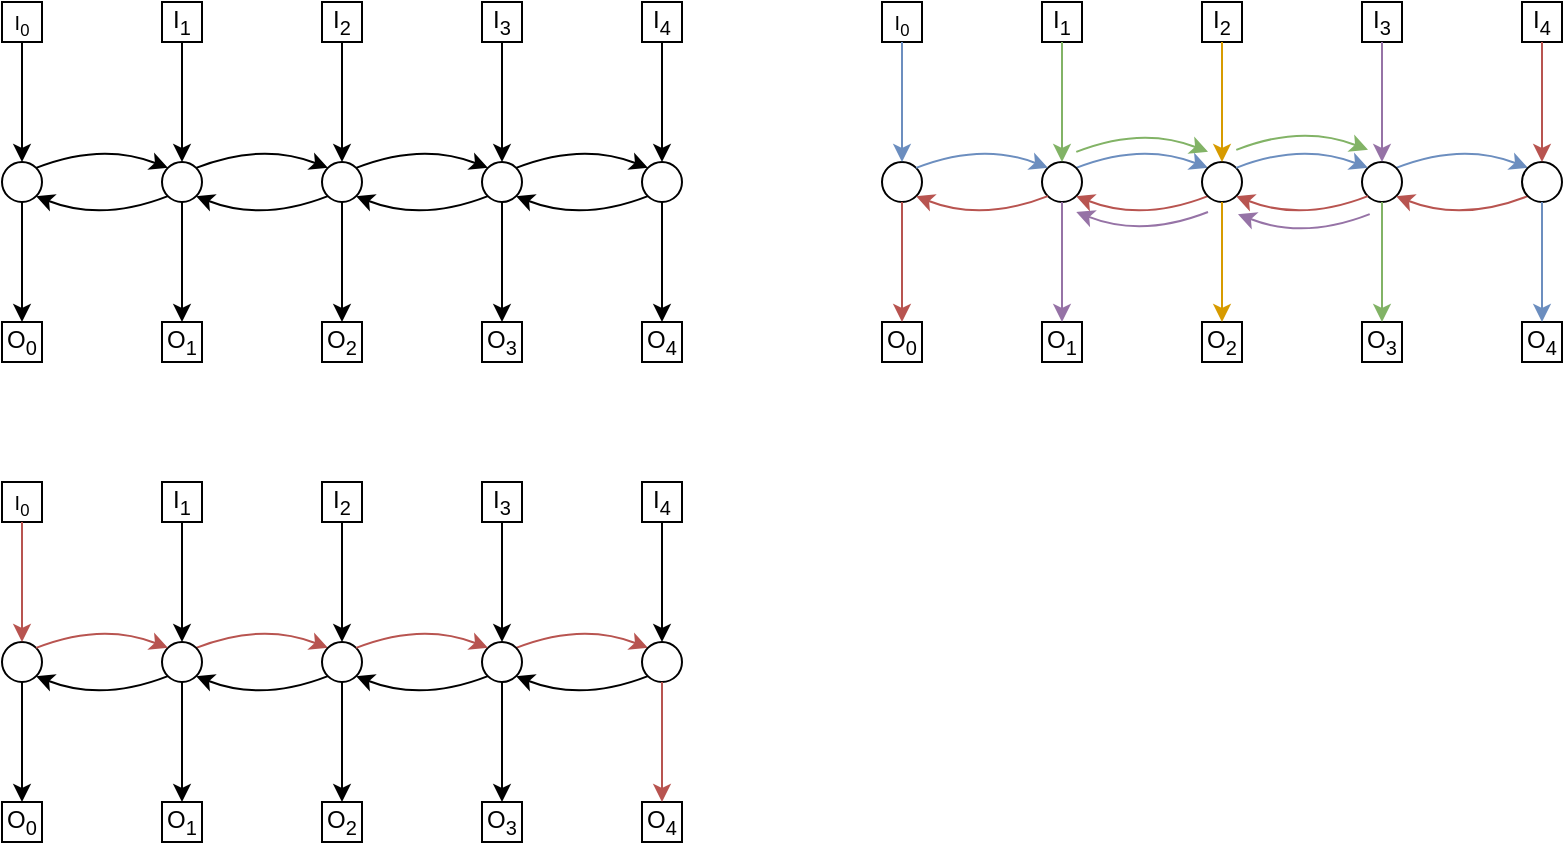 <mxfile version="14.9.1" type="device" pages="2"><diagram id="urkc_pxU5xlIWA3z_3qP" name="5-path"><mxGraphModel dx="981" dy="570" grid="1" gridSize="10" guides="1" tooltips="1" connect="1" arrows="1" fold="1" page="1" pageScale="1" pageWidth="827" pageHeight="1169" math="0" shadow="0"><root><mxCell id="0"/><mxCell id="1" parent="0"/><mxCell id="gos-JTor8TmrvPcqIo6o-1" value="&lt;font style=&quot;font-size: 10px&quot;&gt;I&lt;sub&gt;0&lt;/sub&gt;&lt;/font&gt;" style="whiteSpace=wrap;html=1;aspect=fixed;" vertex="1" parent="1"><mxGeometry x="50" y="50" width="20" height="20" as="geometry"/></mxCell><mxCell id="gos-JTor8TmrvPcqIo6o-6" value="" style="ellipse;whiteSpace=wrap;html=1;aspect=fixed;" vertex="1" parent="1"><mxGeometry x="50" y="130" width="20" height="20" as="geometry"/></mxCell><mxCell id="gos-JTor8TmrvPcqIo6o-11" value="O&lt;sub&gt;0&lt;/sub&gt;" style="whiteSpace=wrap;html=1;aspect=fixed;" vertex="1" parent="1"><mxGeometry x="50" y="210" width="20" height="20" as="geometry"/></mxCell><mxCell id="gos-JTor8TmrvPcqIo6o-16" value="" style="endArrow=classic;html=1;exitX=0.5;exitY=1;exitDx=0;exitDy=0;entryX=0.5;entryY=0;entryDx=0;entryDy=0;" edge="1" parent="1" source="gos-JTor8TmrvPcqIo6o-1" target="gos-JTor8TmrvPcqIo6o-6"><mxGeometry width="50" height="50" relative="1" as="geometry"><mxPoint x="30" y="180" as="sourcePoint"/><mxPoint x="80" y="130" as="targetPoint"/></mxGeometry></mxCell><mxCell id="gos-JTor8TmrvPcqIo6o-17" value="" style="endArrow=classic;html=1;entryX=0.5;entryY=0;entryDx=0;entryDy=0;exitX=0.5;exitY=1;exitDx=0;exitDy=0;" edge="1" parent="1" source="gos-JTor8TmrvPcqIo6o-6" target="gos-JTor8TmrvPcqIo6o-11"><mxGeometry width="50" height="50" relative="1" as="geometry"><mxPoint x="20" y="210" as="sourcePoint"/><mxPoint x="70" y="160" as="targetPoint"/></mxGeometry></mxCell><mxCell id="gos-JTor8TmrvPcqIo6o-18" value="I&lt;sub&gt;1&lt;/sub&gt;" style="whiteSpace=wrap;html=1;aspect=fixed;" vertex="1" parent="1"><mxGeometry x="130" y="50" width="20" height="20" as="geometry"/></mxCell><mxCell id="gos-JTor8TmrvPcqIo6o-67" style="edgeStyle=none;orthogonalLoop=1;jettySize=auto;html=1;exitX=1;exitY=0;exitDx=0;exitDy=0;entryX=0;entryY=0;entryDx=0;entryDy=0;curved=1;" edge="1" parent="1" source="gos-JTor8TmrvPcqIo6o-19" target="gos-JTor8TmrvPcqIo6o-43"><mxGeometry relative="1" as="geometry"><Array as="points"><mxPoint x="180" y="120"/></Array></mxGeometry></mxCell><mxCell id="gos-JTor8TmrvPcqIo6o-19" value="" style="ellipse;whiteSpace=wrap;html=1;aspect=fixed;" vertex="1" parent="1"><mxGeometry x="130" y="130" width="20" height="20" as="geometry"/></mxCell><mxCell id="gos-JTor8TmrvPcqIo6o-20" value="O&lt;sub&gt;1&lt;/sub&gt;" style="whiteSpace=wrap;html=1;aspect=fixed;" vertex="1" parent="1"><mxGeometry x="130" y="210" width="20" height="20" as="geometry"/></mxCell><mxCell id="gos-JTor8TmrvPcqIo6o-21" value="" style="endArrow=classic;html=1;exitX=0.5;exitY=1;exitDx=0;exitDy=0;entryX=0.5;entryY=0;entryDx=0;entryDy=0;" edge="1" parent="1" source="gos-JTor8TmrvPcqIo6o-18" target="gos-JTor8TmrvPcqIo6o-19"><mxGeometry width="50" height="50" relative="1" as="geometry"><mxPoint x="110" y="180" as="sourcePoint"/><mxPoint x="160" y="130" as="targetPoint"/></mxGeometry></mxCell><mxCell id="gos-JTor8TmrvPcqIo6o-22" value="" style="endArrow=classic;html=1;entryX=0.5;entryY=0;entryDx=0;entryDy=0;exitX=0.5;exitY=1;exitDx=0;exitDy=0;" edge="1" parent="1" source="gos-JTor8TmrvPcqIo6o-19" target="gos-JTor8TmrvPcqIo6o-20"><mxGeometry width="50" height="50" relative="1" as="geometry"><mxPoint x="100" y="210" as="sourcePoint"/><mxPoint x="150" y="160" as="targetPoint"/></mxGeometry></mxCell><mxCell id="gos-JTor8TmrvPcqIo6o-40" value="" style="endArrow=classic;html=1;entryX=0;entryY=0;entryDx=0;entryDy=0;exitX=1;exitY=0;exitDx=0;exitDy=0;curved=1;" edge="1" parent="1" source="gos-JTor8TmrvPcqIo6o-6" target="gos-JTor8TmrvPcqIo6o-19"><mxGeometry width="50" height="50" relative="1" as="geometry"><mxPoint x="80" y="170" as="sourcePoint"/><mxPoint x="130" y="120" as="targetPoint"/><Array as="points"><mxPoint x="100" y="120"/></Array></mxGeometry></mxCell><mxCell id="gos-JTor8TmrvPcqIo6o-41" value="" style="endArrow=classic;html=1;entryX=1;entryY=1;entryDx=0;entryDy=0;exitX=0;exitY=1;exitDx=0;exitDy=0;curved=1;" edge="1" parent="1" source="gos-JTor8TmrvPcqIo6o-19" target="gos-JTor8TmrvPcqIo6o-6"><mxGeometry width="50" height="50" relative="1" as="geometry"><mxPoint x="80" y="210" as="sourcePoint"/><mxPoint x="130" y="160" as="targetPoint"/><Array as="points"><mxPoint x="100" y="160"/></Array></mxGeometry></mxCell><mxCell id="gos-JTor8TmrvPcqIo6o-42" value="I&lt;sub&gt;2&lt;/sub&gt;" style="whiteSpace=wrap;html=1;aspect=fixed;" vertex="1" parent="1"><mxGeometry x="210" y="50" width="20" height="20" as="geometry"/></mxCell><mxCell id="gos-JTor8TmrvPcqIo6o-61" style="orthogonalLoop=1;jettySize=auto;html=1;exitX=0;exitY=1;exitDx=0;exitDy=0;entryX=1;entryY=1;entryDx=0;entryDy=0;curved=1;" edge="1" parent="1" source="gos-JTor8TmrvPcqIo6o-43" target="gos-JTor8TmrvPcqIo6o-19"><mxGeometry relative="1" as="geometry"><Array as="points"><mxPoint x="180" y="160"/></Array></mxGeometry></mxCell><mxCell id="gos-JTor8TmrvPcqIo6o-43" value="" style="ellipse;whiteSpace=wrap;html=1;aspect=fixed;" vertex="1" parent="1"><mxGeometry x="210" y="130" width="20" height="20" as="geometry"/></mxCell><mxCell id="gos-JTor8TmrvPcqIo6o-44" value="O&lt;sub&gt;2&lt;/sub&gt;" style="whiteSpace=wrap;html=1;aspect=fixed;" vertex="1" parent="1"><mxGeometry x="210" y="210" width="20" height="20" as="geometry"/></mxCell><mxCell id="gos-JTor8TmrvPcqIo6o-45" value="" style="endArrow=classic;html=1;exitX=0.5;exitY=1;exitDx=0;exitDy=0;entryX=0.5;entryY=0;entryDx=0;entryDy=0;" edge="1" parent="1" source="gos-JTor8TmrvPcqIo6o-42" target="gos-JTor8TmrvPcqIo6o-43"><mxGeometry width="50" height="50" relative="1" as="geometry"><mxPoint x="190" y="180" as="sourcePoint"/><mxPoint x="240" y="130" as="targetPoint"/></mxGeometry></mxCell><mxCell id="gos-JTor8TmrvPcqIo6o-46" value="" style="endArrow=classic;html=1;entryX=0.5;entryY=0;entryDx=0;entryDy=0;exitX=0.5;exitY=1;exitDx=0;exitDy=0;" edge="1" parent="1" source="gos-JTor8TmrvPcqIo6o-43" target="gos-JTor8TmrvPcqIo6o-44"><mxGeometry width="50" height="50" relative="1" as="geometry"><mxPoint x="180" y="210" as="sourcePoint"/><mxPoint x="230" y="160" as="targetPoint"/></mxGeometry></mxCell><mxCell id="gos-JTor8TmrvPcqIo6o-47" value="I&lt;sub&gt;3&lt;/sub&gt;" style="whiteSpace=wrap;html=1;aspect=fixed;" vertex="1" parent="1"><mxGeometry x="290" y="50" width="20" height="20" as="geometry"/></mxCell><mxCell id="gos-JTor8TmrvPcqIo6o-65" style="orthogonalLoop=1;jettySize=auto;html=1;exitX=1;exitY=0;exitDx=0;exitDy=0;entryX=0;entryY=0;entryDx=0;entryDy=0;curved=1;" edge="1" parent="1" source="gos-JTor8TmrvPcqIo6o-48" target="gos-JTor8TmrvPcqIo6o-55"><mxGeometry relative="1" as="geometry"><Array as="points"><mxPoint x="340" y="120"/></Array></mxGeometry></mxCell><mxCell id="gos-JTor8TmrvPcqIo6o-48" value="" style="ellipse;whiteSpace=wrap;html=1;aspect=fixed;" vertex="1" parent="1"><mxGeometry x="290" y="130" width="20" height="20" as="geometry"/></mxCell><mxCell id="gos-JTor8TmrvPcqIo6o-49" value="O&lt;sub&gt;3&lt;/sub&gt;" style="whiteSpace=wrap;html=1;aspect=fixed;" vertex="1" parent="1"><mxGeometry x="290" y="210" width="20" height="20" as="geometry"/></mxCell><mxCell id="gos-JTor8TmrvPcqIo6o-50" value="" style="endArrow=classic;html=1;exitX=0.5;exitY=1;exitDx=0;exitDy=0;entryX=0.5;entryY=0;entryDx=0;entryDy=0;" edge="1" parent="1" source="gos-JTor8TmrvPcqIo6o-47" target="gos-JTor8TmrvPcqIo6o-48"><mxGeometry width="50" height="50" relative="1" as="geometry"><mxPoint x="270" y="180" as="sourcePoint"/><mxPoint x="320" y="130" as="targetPoint"/></mxGeometry></mxCell><mxCell id="gos-JTor8TmrvPcqIo6o-51" value="" style="endArrow=classic;html=1;entryX=0.5;entryY=0;entryDx=0;entryDy=0;exitX=0.5;exitY=1;exitDx=0;exitDy=0;" edge="1" parent="1" source="gos-JTor8TmrvPcqIo6o-48" target="gos-JTor8TmrvPcqIo6o-49"><mxGeometry width="50" height="50" relative="1" as="geometry"><mxPoint x="260" y="210" as="sourcePoint"/><mxPoint x="310" y="160" as="targetPoint"/></mxGeometry></mxCell><mxCell id="gos-JTor8TmrvPcqIo6o-52" value="" style="endArrow=classic;html=1;entryX=0;entryY=0;entryDx=0;entryDy=0;exitX=1;exitY=0;exitDx=0;exitDy=0;curved=1;" edge="1" parent="1" source="gos-JTor8TmrvPcqIo6o-43" target="gos-JTor8TmrvPcqIo6o-48"><mxGeometry width="50" height="50" relative="1" as="geometry"><mxPoint x="240" y="170" as="sourcePoint"/><mxPoint x="290" y="120" as="targetPoint"/><Array as="points"><mxPoint x="260" y="120"/></Array></mxGeometry></mxCell><mxCell id="gos-JTor8TmrvPcqIo6o-53" value="" style="endArrow=classic;html=1;entryX=1;entryY=1;entryDx=0;entryDy=0;exitX=0;exitY=1;exitDx=0;exitDy=0;curved=1;" edge="1" parent="1" source="gos-JTor8TmrvPcqIo6o-48" target="gos-JTor8TmrvPcqIo6o-43"><mxGeometry width="50" height="50" relative="1" as="geometry"><mxPoint x="240" y="210" as="sourcePoint"/><mxPoint x="290" y="160" as="targetPoint"/><Array as="points"><mxPoint x="260" y="160"/></Array></mxGeometry></mxCell><mxCell id="gos-JTor8TmrvPcqIo6o-54" value="I&lt;sub&gt;4&lt;/sub&gt;" style="whiteSpace=wrap;html=1;aspect=fixed;" vertex="1" parent="1"><mxGeometry x="370" y="50" width="20" height="20" as="geometry"/></mxCell><mxCell id="gos-JTor8TmrvPcqIo6o-66" style="orthogonalLoop=1;jettySize=auto;html=1;exitX=0;exitY=1;exitDx=0;exitDy=0;entryX=1;entryY=1;entryDx=0;entryDy=0;curved=1;" edge="1" parent="1" source="gos-JTor8TmrvPcqIo6o-55" target="gos-JTor8TmrvPcqIo6o-48"><mxGeometry relative="1" as="geometry"><Array as="points"><mxPoint x="340" y="160"/></Array></mxGeometry></mxCell><mxCell id="gos-JTor8TmrvPcqIo6o-55" value="" style="ellipse;whiteSpace=wrap;html=1;aspect=fixed;" vertex="1" parent="1"><mxGeometry x="370" y="130" width="20" height="20" as="geometry"/></mxCell><mxCell id="gos-JTor8TmrvPcqIo6o-56" value="O&lt;sub&gt;4&lt;/sub&gt;" style="whiteSpace=wrap;html=1;aspect=fixed;" vertex="1" parent="1"><mxGeometry x="370" y="210" width="20" height="20" as="geometry"/></mxCell><mxCell id="gos-JTor8TmrvPcqIo6o-57" value="" style="endArrow=classic;html=1;exitX=0.5;exitY=1;exitDx=0;exitDy=0;entryX=0.5;entryY=0;entryDx=0;entryDy=0;" edge="1" parent="1" source="gos-JTor8TmrvPcqIo6o-54" target="gos-JTor8TmrvPcqIo6o-55"><mxGeometry width="50" height="50" relative="1" as="geometry"><mxPoint x="350" y="180" as="sourcePoint"/><mxPoint x="400" y="130" as="targetPoint"/></mxGeometry></mxCell><mxCell id="gos-JTor8TmrvPcqIo6o-58" value="" style="endArrow=classic;html=1;entryX=0.5;entryY=0;entryDx=0;entryDy=0;exitX=0.5;exitY=1;exitDx=0;exitDy=0;" edge="1" parent="1" source="gos-JTor8TmrvPcqIo6o-55" target="gos-JTor8TmrvPcqIo6o-56"><mxGeometry width="50" height="50" relative="1" as="geometry"><mxPoint x="340" y="210" as="sourcePoint"/><mxPoint x="390" y="160" as="targetPoint"/></mxGeometry></mxCell><mxCell id="YS8qwAZMUPyQka6_RbE7-1" value="&lt;font style=&quot;font-size: 10px&quot;&gt;I&lt;sub&gt;0&lt;/sub&gt;&lt;/font&gt;" style="whiteSpace=wrap;html=1;aspect=fixed;" vertex="1" parent="1"><mxGeometry x="50" y="290" width="20" height="20" as="geometry"/></mxCell><mxCell id="YS8qwAZMUPyQka6_RbE7-2" value="" style="ellipse;whiteSpace=wrap;html=1;aspect=fixed;" vertex="1" parent="1"><mxGeometry x="50" y="370" width="20" height="20" as="geometry"/></mxCell><mxCell id="YS8qwAZMUPyQka6_RbE7-3" value="O&lt;sub&gt;0&lt;/sub&gt;" style="whiteSpace=wrap;html=1;aspect=fixed;" vertex="1" parent="1"><mxGeometry x="50" y="450" width="20" height="20" as="geometry"/></mxCell><mxCell id="YS8qwAZMUPyQka6_RbE7-4" value="" style="endArrow=classic;html=1;exitX=0.5;exitY=1;exitDx=0;exitDy=0;entryX=0.5;entryY=0;entryDx=0;entryDy=0;fillColor=#f8cecc;strokeColor=#b85450;" edge="1" parent="1" source="YS8qwAZMUPyQka6_RbE7-1" target="YS8qwAZMUPyQka6_RbE7-2"><mxGeometry width="50" height="50" relative="1" as="geometry"><mxPoint x="30" y="420" as="sourcePoint"/><mxPoint x="80" y="370" as="targetPoint"/></mxGeometry></mxCell><mxCell id="YS8qwAZMUPyQka6_RbE7-5" value="" style="endArrow=classic;html=1;entryX=0.5;entryY=0;entryDx=0;entryDy=0;exitX=0.5;exitY=1;exitDx=0;exitDy=0;" edge="1" parent="1" source="YS8qwAZMUPyQka6_RbE7-2" target="YS8qwAZMUPyQka6_RbE7-3"><mxGeometry width="50" height="50" relative="1" as="geometry"><mxPoint x="20" y="450" as="sourcePoint"/><mxPoint x="70" y="400" as="targetPoint"/></mxGeometry></mxCell><mxCell id="YS8qwAZMUPyQka6_RbE7-6" value="I&lt;sub&gt;1&lt;/sub&gt;" style="whiteSpace=wrap;html=1;aspect=fixed;" vertex="1" parent="1"><mxGeometry x="130" y="290" width="20" height="20" as="geometry"/></mxCell><mxCell id="YS8qwAZMUPyQka6_RbE7-7" style="edgeStyle=none;orthogonalLoop=1;jettySize=auto;html=1;exitX=1;exitY=0;exitDx=0;exitDy=0;entryX=0;entryY=0;entryDx=0;entryDy=0;curved=1;fillColor=#f8cecc;strokeColor=#b85450;" edge="1" parent="1" source="YS8qwAZMUPyQka6_RbE7-8" target="YS8qwAZMUPyQka6_RbE7-16"><mxGeometry relative="1" as="geometry"><Array as="points"><mxPoint x="180" y="360"/></Array></mxGeometry></mxCell><mxCell id="YS8qwAZMUPyQka6_RbE7-8" value="" style="ellipse;whiteSpace=wrap;html=1;aspect=fixed;" vertex="1" parent="1"><mxGeometry x="130" y="370" width="20" height="20" as="geometry"/></mxCell><mxCell id="YS8qwAZMUPyQka6_RbE7-9" value="O&lt;sub&gt;1&lt;/sub&gt;" style="whiteSpace=wrap;html=1;aspect=fixed;" vertex="1" parent="1"><mxGeometry x="130" y="450" width="20" height="20" as="geometry"/></mxCell><mxCell id="YS8qwAZMUPyQka6_RbE7-10" value="" style="endArrow=classic;html=1;exitX=0.5;exitY=1;exitDx=0;exitDy=0;entryX=0.5;entryY=0;entryDx=0;entryDy=0;" edge="1" parent="1" source="YS8qwAZMUPyQka6_RbE7-6" target="YS8qwAZMUPyQka6_RbE7-8"><mxGeometry width="50" height="50" relative="1" as="geometry"><mxPoint x="110" y="420" as="sourcePoint"/><mxPoint x="160" y="370" as="targetPoint"/></mxGeometry></mxCell><mxCell id="YS8qwAZMUPyQka6_RbE7-11" value="" style="endArrow=classic;html=1;entryX=0.5;entryY=0;entryDx=0;entryDy=0;exitX=0.5;exitY=1;exitDx=0;exitDy=0;" edge="1" parent="1" source="YS8qwAZMUPyQka6_RbE7-8" target="YS8qwAZMUPyQka6_RbE7-9"><mxGeometry width="50" height="50" relative="1" as="geometry"><mxPoint x="100" y="450" as="sourcePoint"/><mxPoint x="150" y="400" as="targetPoint"/></mxGeometry></mxCell><mxCell id="YS8qwAZMUPyQka6_RbE7-12" value="" style="endArrow=classic;html=1;entryX=0;entryY=0;entryDx=0;entryDy=0;exitX=1;exitY=0;exitDx=0;exitDy=0;curved=1;fillColor=#f8cecc;strokeColor=#b85450;" edge="1" parent="1" source="YS8qwAZMUPyQka6_RbE7-2" target="YS8qwAZMUPyQka6_RbE7-8"><mxGeometry width="50" height="50" relative="1" as="geometry"><mxPoint x="80" y="410" as="sourcePoint"/><mxPoint x="130" y="360" as="targetPoint"/><Array as="points"><mxPoint x="100" y="360"/></Array></mxGeometry></mxCell><mxCell id="YS8qwAZMUPyQka6_RbE7-13" value="" style="endArrow=classic;html=1;entryX=1;entryY=1;entryDx=0;entryDy=0;exitX=0;exitY=1;exitDx=0;exitDy=0;curved=1;" edge="1" parent="1" source="YS8qwAZMUPyQka6_RbE7-8" target="YS8qwAZMUPyQka6_RbE7-2"><mxGeometry width="50" height="50" relative="1" as="geometry"><mxPoint x="80" y="450" as="sourcePoint"/><mxPoint x="130" y="400" as="targetPoint"/><Array as="points"><mxPoint x="100" y="400"/></Array></mxGeometry></mxCell><mxCell id="YS8qwAZMUPyQka6_RbE7-14" value="I&lt;sub&gt;2&lt;/sub&gt;" style="whiteSpace=wrap;html=1;aspect=fixed;" vertex="1" parent="1"><mxGeometry x="210" y="290" width="20" height="20" as="geometry"/></mxCell><mxCell id="YS8qwAZMUPyQka6_RbE7-15" style="orthogonalLoop=1;jettySize=auto;html=1;exitX=0;exitY=1;exitDx=0;exitDy=0;entryX=1;entryY=1;entryDx=0;entryDy=0;curved=1;" edge="1" parent="1" source="YS8qwAZMUPyQka6_RbE7-16" target="YS8qwAZMUPyQka6_RbE7-8"><mxGeometry relative="1" as="geometry"><Array as="points"><mxPoint x="180" y="400"/></Array></mxGeometry></mxCell><mxCell id="YS8qwAZMUPyQka6_RbE7-16" value="" style="ellipse;whiteSpace=wrap;html=1;aspect=fixed;" vertex="1" parent="1"><mxGeometry x="210" y="370" width="20" height="20" as="geometry"/></mxCell><mxCell id="YS8qwAZMUPyQka6_RbE7-17" value="O&lt;sub&gt;2&lt;/sub&gt;" style="whiteSpace=wrap;html=1;aspect=fixed;" vertex="1" parent="1"><mxGeometry x="210" y="450" width="20" height="20" as="geometry"/></mxCell><mxCell id="YS8qwAZMUPyQka6_RbE7-18" value="" style="endArrow=classic;html=1;exitX=0.5;exitY=1;exitDx=0;exitDy=0;entryX=0.5;entryY=0;entryDx=0;entryDy=0;" edge="1" parent="1" source="YS8qwAZMUPyQka6_RbE7-14" target="YS8qwAZMUPyQka6_RbE7-16"><mxGeometry width="50" height="50" relative="1" as="geometry"><mxPoint x="190" y="420" as="sourcePoint"/><mxPoint x="240" y="370" as="targetPoint"/></mxGeometry></mxCell><mxCell id="YS8qwAZMUPyQka6_RbE7-19" value="" style="endArrow=classic;html=1;entryX=0.5;entryY=0;entryDx=0;entryDy=0;exitX=0.5;exitY=1;exitDx=0;exitDy=0;" edge="1" parent="1" source="YS8qwAZMUPyQka6_RbE7-16" target="YS8qwAZMUPyQka6_RbE7-17"><mxGeometry width="50" height="50" relative="1" as="geometry"><mxPoint x="180" y="450" as="sourcePoint"/><mxPoint x="230" y="400" as="targetPoint"/></mxGeometry></mxCell><mxCell id="YS8qwAZMUPyQka6_RbE7-20" value="I&lt;sub&gt;3&lt;/sub&gt;" style="whiteSpace=wrap;html=1;aspect=fixed;" vertex="1" parent="1"><mxGeometry x="290" y="290" width="20" height="20" as="geometry"/></mxCell><mxCell id="YS8qwAZMUPyQka6_RbE7-21" style="orthogonalLoop=1;jettySize=auto;html=1;exitX=1;exitY=0;exitDx=0;exitDy=0;entryX=0;entryY=0;entryDx=0;entryDy=0;curved=1;fillColor=#f8cecc;strokeColor=#b85450;" edge="1" parent="1" source="YS8qwAZMUPyQka6_RbE7-22" target="YS8qwAZMUPyQka6_RbE7-30"><mxGeometry relative="1" as="geometry"><Array as="points"><mxPoint x="340" y="360"/></Array></mxGeometry></mxCell><mxCell id="YS8qwAZMUPyQka6_RbE7-22" value="" style="ellipse;whiteSpace=wrap;html=1;aspect=fixed;" vertex="1" parent="1"><mxGeometry x="290" y="370" width="20" height="20" as="geometry"/></mxCell><mxCell id="YS8qwAZMUPyQka6_RbE7-23" value="O&lt;sub&gt;3&lt;/sub&gt;" style="whiteSpace=wrap;html=1;aspect=fixed;" vertex="1" parent="1"><mxGeometry x="290" y="450" width="20" height="20" as="geometry"/></mxCell><mxCell id="YS8qwAZMUPyQka6_RbE7-24" value="" style="endArrow=classic;html=1;exitX=0.5;exitY=1;exitDx=0;exitDy=0;entryX=0.5;entryY=0;entryDx=0;entryDy=0;" edge="1" parent="1" source="YS8qwAZMUPyQka6_RbE7-20" target="YS8qwAZMUPyQka6_RbE7-22"><mxGeometry width="50" height="50" relative="1" as="geometry"><mxPoint x="270" y="420" as="sourcePoint"/><mxPoint x="320" y="370" as="targetPoint"/></mxGeometry></mxCell><mxCell id="YS8qwAZMUPyQka6_RbE7-25" value="" style="endArrow=classic;html=1;entryX=0.5;entryY=0;entryDx=0;entryDy=0;exitX=0.5;exitY=1;exitDx=0;exitDy=0;" edge="1" parent="1" source="YS8qwAZMUPyQka6_RbE7-22" target="YS8qwAZMUPyQka6_RbE7-23"><mxGeometry width="50" height="50" relative="1" as="geometry"><mxPoint x="260" y="450" as="sourcePoint"/><mxPoint x="310" y="400" as="targetPoint"/></mxGeometry></mxCell><mxCell id="YS8qwAZMUPyQka6_RbE7-26" value="" style="endArrow=classic;html=1;entryX=0;entryY=0;entryDx=0;entryDy=0;exitX=1;exitY=0;exitDx=0;exitDy=0;curved=1;fillColor=#f8cecc;strokeColor=#b85450;" edge="1" parent="1" source="YS8qwAZMUPyQka6_RbE7-16" target="YS8qwAZMUPyQka6_RbE7-22"><mxGeometry width="50" height="50" relative="1" as="geometry"><mxPoint x="240" y="410" as="sourcePoint"/><mxPoint x="290" y="360" as="targetPoint"/><Array as="points"><mxPoint x="260" y="360"/></Array></mxGeometry></mxCell><mxCell id="YS8qwAZMUPyQka6_RbE7-27" value="" style="endArrow=classic;html=1;entryX=1;entryY=1;entryDx=0;entryDy=0;exitX=0;exitY=1;exitDx=0;exitDy=0;curved=1;" edge="1" parent="1" source="YS8qwAZMUPyQka6_RbE7-22" target="YS8qwAZMUPyQka6_RbE7-16"><mxGeometry width="50" height="50" relative="1" as="geometry"><mxPoint x="240" y="450" as="sourcePoint"/><mxPoint x="290" y="400" as="targetPoint"/><Array as="points"><mxPoint x="260" y="400"/></Array></mxGeometry></mxCell><mxCell id="YS8qwAZMUPyQka6_RbE7-28" value="I&lt;sub&gt;4&lt;/sub&gt;" style="whiteSpace=wrap;html=1;aspect=fixed;" vertex="1" parent="1"><mxGeometry x="370" y="290" width="20" height="20" as="geometry"/></mxCell><mxCell id="YS8qwAZMUPyQka6_RbE7-29" style="orthogonalLoop=1;jettySize=auto;html=1;exitX=0;exitY=1;exitDx=0;exitDy=0;entryX=1;entryY=1;entryDx=0;entryDy=0;curved=1;" edge="1" parent="1" source="YS8qwAZMUPyQka6_RbE7-30" target="YS8qwAZMUPyQka6_RbE7-22"><mxGeometry relative="1" as="geometry"><Array as="points"><mxPoint x="340" y="400"/></Array></mxGeometry></mxCell><mxCell id="YS8qwAZMUPyQka6_RbE7-30" value="" style="ellipse;whiteSpace=wrap;html=1;aspect=fixed;" vertex="1" parent="1"><mxGeometry x="370" y="370" width="20" height="20" as="geometry"/></mxCell><mxCell id="YS8qwAZMUPyQka6_RbE7-31" value="O&lt;sub&gt;4&lt;/sub&gt;" style="whiteSpace=wrap;html=1;aspect=fixed;" vertex="1" parent="1"><mxGeometry x="370" y="450" width="20" height="20" as="geometry"/></mxCell><mxCell id="YS8qwAZMUPyQka6_RbE7-32" value="" style="endArrow=classic;html=1;exitX=0.5;exitY=1;exitDx=0;exitDy=0;entryX=0.5;entryY=0;entryDx=0;entryDy=0;" edge="1" parent="1" source="YS8qwAZMUPyQka6_RbE7-28" target="YS8qwAZMUPyQka6_RbE7-30"><mxGeometry width="50" height="50" relative="1" as="geometry"><mxPoint x="350" y="420" as="sourcePoint"/><mxPoint x="400" y="370" as="targetPoint"/></mxGeometry></mxCell><mxCell id="YS8qwAZMUPyQka6_RbE7-33" value="" style="endArrow=classic;html=1;entryX=0.5;entryY=0;entryDx=0;entryDy=0;exitX=0.5;exitY=1;exitDx=0;exitDy=0;fillColor=#f8cecc;strokeColor=#b85450;" edge="1" parent="1" source="YS8qwAZMUPyQka6_RbE7-30" target="YS8qwAZMUPyQka6_RbE7-31"><mxGeometry width="50" height="50" relative="1" as="geometry"><mxPoint x="340" y="450" as="sourcePoint"/><mxPoint x="390" y="400" as="targetPoint"/></mxGeometry></mxCell><mxCell id="YS8qwAZMUPyQka6_RbE7-34" value="&lt;font style=&quot;font-size: 10px&quot;&gt;I&lt;sub&gt;0&lt;/sub&gt;&lt;/font&gt;" style="whiteSpace=wrap;html=1;aspect=fixed;" vertex="1" parent="1"><mxGeometry x="490" y="50" width="20" height="20" as="geometry"/></mxCell><mxCell id="YS8qwAZMUPyQka6_RbE7-35" value="" style="ellipse;whiteSpace=wrap;html=1;aspect=fixed;" vertex="1" parent="1"><mxGeometry x="490" y="130" width="20" height="20" as="geometry"/></mxCell><mxCell id="YS8qwAZMUPyQka6_RbE7-36" value="O&lt;sub&gt;0&lt;/sub&gt;" style="whiteSpace=wrap;html=1;aspect=fixed;" vertex="1" parent="1"><mxGeometry x="490" y="210" width="20" height="20" as="geometry"/></mxCell><mxCell id="YS8qwAZMUPyQka6_RbE7-37" value="" style="endArrow=classic;html=1;exitX=0.5;exitY=1;exitDx=0;exitDy=0;entryX=0.5;entryY=0;entryDx=0;entryDy=0;fillColor=#dae8fc;strokeColor=#6c8ebf;" edge="1" parent="1" source="YS8qwAZMUPyQka6_RbE7-34" target="YS8qwAZMUPyQka6_RbE7-35"><mxGeometry width="50" height="50" relative="1" as="geometry"><mxPoint x="470" y="180" as="sourcePoint"/><mxPoint x="520" y="130" as="targetPoint"/></mxGeometry></mxCell><mxCell id="YS8qwAZMUPyQka6_RbE7-38" value="" style="endArrow=classic;html=1;entryX=0.5;entryY=0;entryDx=0;entryDy=0;exitX=0.5;exitY=1;exitDx=0;exitDy=0;fillColor=#f8cecc;strokeColor=#b85450;" edge="1" parent="1" source="YS8qwAZMUPyQka6_RbE7-35" target="YS8qwAZMUPyQka6_RbE7-36"><mxGeometry width="50" height="50" relative="1" as="geometry"><mxPoint x="460" y="210" as="sourcePoint"/><mxPoint x="510" y="160" as="targetPoint"/></mxGeometry></mxCell><mxCell id="YS8qwAZMUPyQka6_RbE7-39" value="I&lt;sub&gt;1&lt;/sub&gt;" style="whiteSpace=wrap;html=1;aspect=fixed;" vertex="1" parent="1"><mxGeometry x="570" y="50" width="20" height="20" as="geometry"/></mxCell><mxCell id="YS8qwAZMUPyQka6_RbE7-40" style="edgeStyle=none;orthogonalLoop=1;jettySize=auto;html=1;exitX=1;exitY=0;exitDx=0;exitDy=0;entryX=0;entryY=0;entryDx=0;entryDy=0;curved=1;fillColor=#dae8fc;strokeColor=#6c8ebf;" edge="1" parent="1" source="YS8qwAZMUPyQka6_RbE7-41" target="YS8qwAZMUPyQka6_RbE7-49"><mxGeometry relative="1" as="geometry"><Array as="points"><mxPoint x="620" y="120"/></Array></mxGeometry></mxCell><mxCell id="YS8qwAZMUPyQka6_RbE7-41" value="" style="ellipse;whiteSpace=wrap;html=1;aspect=fixed;" vertex="1" parent="1"><mxGeometry x="570" y="130" width="20" height="20" as="geometry"/></mxCell><mxCell id="YS8qwAZMUPyQka6_RbE7-42" value="O&lt;sub&gt;1&lt;/sub&gt;" style="whiteSpace=wrap;html=1;aspect=fixed;" vertex="1" parent="1"><mxGeometry x="570" y="210" width="20" height="20" as="geometry"/></mxCell><mxCell id="YS8qwAZMUPyQka6_RbE7-43" value="" style="endArrow=classic;html=1;exitX=0.5;exitY=1;exitDx=0;exitDy=0;entryX=0.5;entryY=0;entryDx=0;entryDy=0;fillColor=#d5e8d4;strokeColor=#82b366;" edge="1" parent="1" source="YS8qwAZMUPyQka6_RbE7-39" target="YS8qwAZMUPyQka6_RbE7-41"><mxGeometry width="50" height="50" relative="1" as="geometry"><mxPoint x="550" y="180" as="sourcePoint"/><mxPoint x="600" y="130" as="targetPoint"/></mxGeometry></mxCell><mxCell id="YS8qwAZMUPyQka6_RbE7-44" value="" style="endArrow=classic;html=1;entryX=0.5;entryY=0;entryDx=0;entryDy=0;exitX=0.5;exitY=1;exitDx=0;exitDy=0;fillColor=#e1d5e7;strokeColor=#9673a6;" edge="1" parent="1" source="YS8qwAZMUPyQka6_RbE7-41" target="YS8qwAZMUPyQka6_RbE7-42"><mxGeometry width="50" height="50" relative="1" as="geometry"><mxPoint x="540" y="210" as="sourcePoint"/><mxPoint x="590" y="160" as="targetPoint"/></mxGeometry></mxCell><mxCell id="YS8qwAZMUPyQka6_RbE7-45" value="" style="endArrow=classic;html=1;entryX=0;entryY=0;entryDx=0;entryDy=0;exitX=1;exitY=0;exitDx=0;exitDy=0;curved=1;fillColor=#dae8fc;strokeColor=#6c8ebf;" edge="1" parent="1" source="YS8qwAZMUPyQka6_RbE7-35" target="YS8qwAZMUPyQka6_RbE7-41"><mxGeometry width="50" height="50" relative="1" as="geometry"><mxPoint x="520" y="170" as="sourcePoint"/><mxPoint x="570" y="120" as="targetPoint"/><Array as="points"><mxPoint x="540" y="120"/></Array></mxGeometry></mxCell><mxCell id="YS8qwAZMUPyQka6_RbE7-46" value="" style="endArrow=classic;html=1;entryX=1;entryY=1;entryDx=0;entryDy=0;exitX=0;exitY=1;exitDx=0;exitDy=0;curved=1;fillColor=#f8cecc;strokeColor=#b85450;" edge="1" parent="1" source="YS8qwAZMUPyQka6_RbE7-41" target="YS8qwAZMUPyQka6_RbE7-35"><mxGeometry width="50" height="50" relative="1" as="geometry"><mxPoint x="520" y="210" as="sourcePoint"/><mxPoint x="570" y="160" as="targetPoint"/><Array as="points"><mxPoint x="540" y="160"/></Array></mxGeometry></mxCell><mxCell id="YS8qwAZMUPyQka6_RbE7-47" value="I&lt;sub&gt;2&lt;/sub&gt;" style="whiteSpace=wrap;html=1;aspect=fixed;" vertex="1" parent="1"><mxGeometry x="650" y="50" width="20" height="20" as="geometry"/></mxCell><mxCell id="YS8qwAZMUPyQka6_RbE7-48" style="orthogonalLoop=1;jettySize=auto;html=1;exitX=0;exitY=1;exitDx=0;exitDy=0;entryX=1;entryY=1;entryDx=0;entryDy=0;curved=1;fillColor=#f8cecc;strokeColor=#b85450;" edge="1" parent="1" source="YS8qwAZMUPyQka6_RbE7-49" target="YS8qwAZMUPyQka6_RbE7-41"><mxGeometry relative="1" as="geometry"><Array as="points"><mxPoint x="620" y="160"/></Array></mxGeometry></mxCell><mxCell id="YS8qwAZMUPyQka6_RbE7-49" value="" style="ellipse;whiteSpace=wrap;html=1;aspect=fixed;" vertex="1" parent="1"><mxGeometry x="650" y="130" width="20" height="20" as="geometry"/></mxCell><mxCell id="YS8qwAZMUPyQka6_RbE7-50" value="O&lt;sub&gt;2&lt;/sub&gt;" style="whiteSpace=wrap;html=1;aspect=fixed;" vertex="1" parent="1"><mxGeometry x="650" y="210" width="20" height="20" as="geometry"/></mxCell><mxCell id="YS8qwAZMUPyQka6_RbE7-51" value="" style="endArrow=classic;html=1;exitX=0.5;exitY=1;exitDx=0;exitDy=0;entryX=0.5;entryY=0;entryDx=0;entryDy=0;fillColor=#ffe6cc;strokeColor=#d79b00;" edge="1" parent="1" source="YS8qwAZMUPyQka6_RbE7-47" target="YS8qwAZMUPyQka6_RbE7-49"><mxGeometry width="50" height="50" relative="1" as="geometry"><mxPoint x="630" y="180" as="sourcePoint"/><mxPoint x="680" y="130" as="targetPoint"/></mxGeometry></mxCell><mxCell id="YS8qwAZMUPyQka6_RbE7-52" value="" style="endArrow=classic;html=1;entryX=0.5;entryY=0;entryDx=0;entryDy=0;exitX=0.5;exitY=1;exitDx=0;exitDy=0;fillColor=#ffe6cc;strokeColor=#d79b00;" edge="1" parent="1" source="YS8qwAZMUPyQka6_RbE7-49" target="YS8qwAZMUPyQka6_RbE7-50"><mxGeometry width="50" height="50" relative="1" as="geometry"><mxPoint x="620" y="210" as="sourcePoint"/><mxPoint x="670" y="160" as="targetPoint"/></mxGeometry></mxCell><mxCell id="YS8qwAZMUPyQka6_RbE7-53" value="I&lt;sub&gt;3&lt;/sub&gt;" style="whiteSpace=wrap;html=1;aspect=fixed;" vertex="1" parent="1"><mxGeometry x="730" y="50" width="20" height="20" as="geometry"/></mxCell><mxCell id="YS8qwAZMUPyQka6_RbE7-54" style="orthogonalLoop=1;jettySize=auto;html=1;exitX=1;exitY=0;exitDx=0;exitDy=0;entryX=0;entryY=0;entryDx=0;entryDy=0;curved=1;fillColor=#dae8fc;strokeColor=#6c8ebf;" edge="1" parent="1" source="YS8qwAZMUPyQka6_RbE7-55" target="YS8qwAZMUPyQka6_RbE7-63"><mxGeometry relative="1" as="geometry"><Array as="points"><mxPoint x="780" y="120"/></Array></mxGeometry></mxCell><mxCell id="YS8qwAZMUPyQka6_RbE7-55" value="" style="ellipse;whiteSpace=wrap;html=1;aspect=fixed;" vertex="1" parent="1"><mxGeometry x="730" y="130" width="20" height="20" as="geometry"/></mxCell><mxCell id="YS8qwAZMUPyQka6_RbE7-56" value="O&lt;sub&gt;3&lt;/sub&gt;" style="whiteSpace=wrap;html=1;aspect=fixed;" vertex="1" parent="1"><mxGeometry x="730" y="210" width="20" height="20" as="geometry"/></mxCell><mxCell id="YS8qwAZMUPyQka6_RbE7-57" value="" style="endArrow=classic;html=1;exitX=0.5;exitY=1;exitDx=0;exitDy=0;entryX=0.5;entryY=0;entryDx=0;entryDy=0;fillColor=#e1d5e7;strokeColor=#9673a6;" edge="1" parent="1" source="YS8qwAZMUPyQka6_RbE7-53" target="YS8qwAZMUPyQka6_RbE7-55"><mxGeometry width="50" height="50" relative="1" as="geometry"><mxPoint x="710" y="180" as="sourcePoint"/><mxPoint x="760" y="130" as="targetPoint"/></mxGeometry></mxCell><mxCell id="YS8qwAZMUPyQka6_RbE7-58" value="" style="endArrow=classic;html=1;entryX=0.5;entryY=0;entryDx=0;entryDy=0;exitX=0.5;exitY=1;exitDx=0;exitDy=0;fillColor=#d5e8d4;strokeColor=#82b366;" edge="1" parent="1" source="YS8qwAZMUPyQka6_RbE7-55" target="YS8qwAZMUPyQka6_RbE7-56"><mxGeometry width="50" height="50" relative="1" as="geometry"><mxPoint x="700" y="210" as="sourcePoint"/><mxPoint x="750" y="160" as="targetPoint"/></mxGeometry></mxCell><mxCell id="YS8qwAZMUPyQka6_RbE7-59" value="" style="endArrow=classic;html=1;entryX=0;entryY=0;entryDx=0;entryDy=0;exitX=1;exitY=0;exitDx=0;exitDy=0;curved=1;fillColor=#dae8fc;strokeColor=#6c8ebf;" edge="1" parent="1" source="YS8qwAZMUPyQka6_RbE7-49" target="YS8qwAZMUPyQka6_RbE7-55"><mxGeometry width="50" height="50" relative="1" as="geometry"><mxPoint x="680" y="170" as="sourcePoint"/><mxPoint x="730" y="120" as="targetPoint"/><Array as="points"><mxPoint x="700" y="120"/></Array></mxGeometry></mxCell><mxCell id="YS8qwAZMUPyQka6_RbE7-60" value="" style="endArrow=classic;html=1;entryX=1;entryY=1;entryDx=0;entryDy=0;exitX=0;exitY=1;exitDx=0;exitDy=0;curved=1;fillColor=#f8cecc;strokeColor=#b85450;" edge="1" parent="1" source="YS8qwAZMUPyQka6_RbE7-55" target="YS8qwAZMUPyQka6_RbE7-49"><mxGeometry width="50" height="50" relative="1" as="geometry"><mxPoint x="680" y="210" as="sourcePoint"/><mxPoint x="730" y="160" as="targetPoint"/><Array as="points"><mxPoint x="700" y="160"/></Array></mxGeometry></mxCell><mxCell id="YS8qwAZMUPyQka6_RbE7-61" value="I&lt;sub&gt;4&lt;/sub&gt;" style="whiteSpace=wrap;html=1;aspect=fixed;" vertex="1" parent="1"><mxGeometry x="810" y="50" width="20" height="20" as="geometry"/></mxCell><mxCell id="YS8qwAZMUPyQka6_RbE7-62" style="orthogonalLoop=1;jettySize=auto;html=1;exitX=0;exitY=1;exitDx=0;exitDy=0;entryX=1;entryY=1;entryDx=0;entryDy=0;curved=1;fillColor=#f8cecc;strokeColor=#b85450;" edge="1" parent="1" source="YS8qwAZMUPyQka6_RbE7-63" target="YS8qwAZMUPyQka6_RbE7-55"><mxGeometry relative="1" as="geometry"><Array as="points"><mxPoint x="780" y="160"/></Array></mxGeometry></mxCell><mxCell id="YS8qwAZMUPyQka6_RbE7-63" value="" style="ellipse;whiteSpace=wrap;html=1;aspect=fixed;" vertex="1" parent="1"><mxGeometry x="810" y="130" width="20" height="20" as="geometry"/></mxCell><mxCell id="YS8qwAZMUPyQka6_RbE7-64" value="O&lt;sub&gt;4&lt;/sub&gt;" style="whiteSpace=wrap;html=1;aspect=fixed;" vertex="1" parent="1"><mxGeometry x="810" y="210" width="20" height="20" as="geometry"/></mxCell><mxCell id="YS8qwAZMUPyQka6_RbE7-65" value="" style="endArrow=classic;html=1;exitX=0.5;exitY=1;exitDx=0;exitDy=0;entryX=0.5;entryY=0;entryDx=0;entryDy=0;fillColor=#f8cecc;strokeColor=#b85450;" edge="1" parent="1" source="YS8qwAZMUPyQka6_RbE7-61" target="YS8qwAZMUPyQka6_RbE7-63"><mxGeometry width="50" height="50" relative="1" as="geometry"><mxPoint x="790" y="180" as="sourcePoint"/><mxPoint x="840" y="130" as="targetPoint"/></mxGeometry></mxCell><mxCell id="YS8qwAZMUPyQka6_RbE7-66" value="" style="endArrow=classic;html=1;entryX=0.5;entryY=0;entryDx=0;entryDy=0;exitX=0.5;exitY=1;exitDx=0;exitDy=0;fillColor=#dae8fc;strokeColor=#6c8ebf;" edge="1" parent="1" source="YS8qwAZMUPyQka6_RbE7-63" target="YS8qwAZMUPyQka6_RbE7-64"><mxGeometry width="50" height="50" relative="1" as="geometry"><mxPoint x="780" y="210" as="sourcePoint"/><mxPoint x="830" y="160" as="targetPoint"/></mxGeometry></mxCell><mxCell id="YS8qwAZMUPyQka6_RbE7-67" style="edgeStyle=none;orthogonalLoop=1;jettySize=auto;html=1;exitX=1;exitY=0;exitDx=0;exitDy=0;entryX=0;entryY=0;entryDx=0;entryDy=0;curved=1;fillColor=#d5e8d4;strokeColor=#82b366;" edge="1" parent="1"><mxGeometry relative="1" as="geometry"><Array as="points"><mxPoint x="620.07" y="112"/></Array><mxPoint x="587.141" y="124.929" as="sourcePoint"/><mxPoint x="652.999" y="124.929" as="targetPoint"/></mxGeometry></mxCell><mxCell id="YS8qwAZMUPyQka6_RbE7-68" value="" style="endArrow=classic;html=1;entryX=0;entryY=0;entryDx=0;entryDy=0;exitX=1;exitY=0;exitDx=0;exitDy=0;curved=1;fillColor=#d5e8d4;strokeColor=#82b366;" edge="1" parent="1"><mxGeometry width="50" height="50" relative="1" as="geometry"><mxPoint x="667.141" y="123.929" as="sourcePoint"/><mxPoint x="732.999" y="123.929" as="targetPoint"/><Array as="points"><mxPoint x="700.07" y="111"/></Array></mxGeometry></mxCell><mxCell id="YS8qwAZMUPyQka6_RbE7-69" style="orthogonalLoop=1;jettySize=auto;html=1;exitX=0;exitY=1;exitDx=0;exitDy=0;entryX=1;entryY=1;entryDx=0;entryDy=0;curved=1;fillColor=#e1d5e7;strokeColor=#9673a6;" edge="1" parent="1"><mxGeometry relative="1" as="geometry"><Array as="points"><mxPoint x="700.93" y="169"/></Array><mxPoint x="733.859" y="156.071" as="sourcePoint"/><mxPoint x="668.001" y="156.071" as="targetPoint"/></mxGeometry></mxCell><mxCell id="YS8qwAZMUPyQka6_RbE7-70" style="orthogonalLoop=1;jettySize=auto;html=1;exitX=0;exitY=1;exitDx=0;exitDy=0;entryX=1;entryY=1;entryDx=0;entryDy=0;curved=1;fillColor=#e1d5e7;strokeColor=#9673a6;" edge="1" parent="1"><mxGeometry relative="1" as="geometry"><Array as="points"><mxPoint x="620.07" y="167.93"/></Array><mxPoint x="652.999" y="155.001" as="sourcePoint"/><mxPoint x="587.141" y="155.001" as="targetPoint"/></mxGeometry></mxCell></root></mxGraphModel></diagram><diagram id="Lyy1Js1xciORoy1kFDkM" name="4-cycle"><mxGraphModel dx="569" dy="330" grid="1" gridSize="10" guides="1" tooltips="1" connect="1" arrows="1" fold="1" page="1" pageScale="1" pageWidth="827" pageHeight="1169" math="0" shadow="0"><root><mxCell id="JSj-p8eSxL65uOQjNbKV-0"/><mxCell id="JSj-p8eSxL65uOQjNbKV-1" parent="JSj-p8eSxL65uOQjNbKV-0"/><mxCell id="JSj-p8eSxL65uOQjNbKV-25" style="edgeStyle=none;curved=1;orthogonalLoop=1;jettySize=auto;html=1;exitX=0.5;exitY=1;exitDx=0;exitDy=0;entryX=0.5;entryY=0;entryDx=0;entryDy=0;" edge="1" parent="JSj-p8eSxL65uOQjNbKV-1" source="JSj-p8eSxL65uOQjNbKV-2" target="JSj-p8eSxL65uOQjNbKV-3"><mxGeometry relative="1" as="geometry"/></mxCell><mxCell id="JSj-p8eSxL65uOQjNbKV-2" value="I&lt;sub&gt;0&lt;/sub&gt;" style="whiteSpace=wrap;html=1;aspect=fixed;" vertex="1" parent="JSj-p8eSxL65uOQjNbKV-1"><mxGeometry x="130" y="50" width="20" height="20" as="geometry"/></mxCell><mxCell id="JSj-p8eSxL65uOQjNbKV-5" style="edgeStyle=none;curved=1;orthogonalLoop=1;jettySize=auto;html=1;exitX=0;exitY=0.5;exitDx=0;exitDy=0;entryX=1;entryY=0.5;entryDx=0;entryDy=0;" edge="1" parent="JSj-p8eSxL65uOQjNbKV-1" source="JSj-p8eSxL65uOQjNbKV-3" target="JSj-p8eSxL65uOQjNbKV-4"><mxGeometry relative="1" as="geometry"/></mxCell><mxCell id="JSj-p8eSxL65uOQjNbKV-7" style="edgeStyle=none;curved=1;orthogonalLoop=1;jettySize=auto;html=1;exitX=1;exitY=0;exitDx=0;exitDy=0;entryX=0;entryY=0;entryDx=0;entryDy=0;" edge="1" parent="JSj-p8eSxL65uOQjNbKV-1" source="JSj-p8eSxL65uOQjNbKV-3" target="JSj-p8eSxL65uOQjNbKV-6"><mxGeometry relative="1" as="geometry"><Array as="points"><mxPoint x="180" y="120"/></Array></mxGeometry></mxCell><mxCell id="JSj-p8eSxL65uOQjNbKV-26" style="edgeStyle=none;curved=1;orthogonalLoop=1;jettySize=auto;html=1;exitX=1;exitY=1;exitDx=0;exitDy=0;entryX=1;entryY=0;entryDx=0;entryDy=0;" edge="1" parent="JSj-p8eSxL65uOQjNbKV-1" source="JSj-p8eSxL65uOQjNbKV-3" target="JSj-p8eSxL65uOQjNbKV-13"><mxGeometry relative="1" as="geometry"><Array as="points"><mxPoint x="160" y="180"/></Array></mxGeometry></mxCell><mxCell id="JSj-p8eSxL65uOQjNbKV-3" value="" style="ellipse;whiteSpace=wrap;html=1;aspect=fixed;" vertex="1" parent="JSj-p8eSxL65uOQjNbKV-1"><mxGeometry x="130" y="130" width="20" height="20" as="geometry"/></mxCell><mxCell id="JSj-p8eSxL65uOQjNbKV-4" value="O&lt;sub&gt;0&lt;/sub&gt;" style="whiteSpace=wrap;html=1;aspect=fixed;" vertex="1" parent="JSj-p8eSxL65uOQjNbKV-1"><mxGeometry x="50" y="130" width="20" height="20" as="geometry"/></mxCell><mxCell id="JSj-p8eSxL65uOQjNbKV-8" style="edgeStyle=none;curved=1;orthogonalLoop=1;jettySize=auto;html=1;exitX=0;exitY=1;exitDx=0;exitDy=0;entryX=1;entryY=1;entryDx=0;entryDy=0;" edge="1" parent="JSj-p8eSxL65uOQjNbKV-1" source="JSj-p8eSxL65uOQjNbKV-6" target="JSj-p8eSxL65uOQjNbKV-3"><mxGeometry relative="1" as="geometry"><Array as="points"><mxPoint x="180" y="160"/></Array></mxGeometry></mxCell><mxCell id="JSj-p8eSxL65uOQjNbKV-10" style="edgeStyle=none;curved=1;orthogonalLoop=1;jettySize=auto;html=1;exitX=1;exitY=0.5;exitDx=0;exitDy=0;entryX=0;entryY=0.5;entryDx=0;entryDy=0;" edge="1" parent="JSj-p8eSxL65uOQjNbKV-1" source="JSj-p8eSxL65uOQjNbKV-6" target="JSj-p8eSxL65uOQjNbKV-9"><mxGeometry relative="1" as="geometry"/></mxCell><mxCell id="JSj-p8eSxL65uOQjNbKV-30" style="edgeStyle=none;curved=1;orthogonalLoop=1;jettySize=auto;html=1;exitX=1;exitY=1;exitDx=0;exitDy=0;entryX=1;entryY=0;entryDx=0;entryDy=0;" edge="1" parent="JSj-p8eSxL65uOQjNbKV-1" source="JSj-p8eSxL65uOQjNbKV-6" target="JSj-p8eSxL65uOQjNbKV-17"><mxGeometry relative="1" as="geometry"><Array as="points"><mxPoint x="240" y="180"/></Array></mxGeometry></mxCell><mxCell id="JSj-p8eSxL65uOQjNbKV-6" value="" style="ellipse;whiteSpace=wrap;html=1;aspect=fixed;" vertex="1" parent="JSj-p8eSxL65uOQjNbKV-1"><mxGeometry x="210" y="130" width="20" height="20" as="geometry"/></mxCell><mxCell id="JSj-p8eSxL65uOQjNbKV-9" value="O&lt;sub&gt;1&lt;/sub&gt;" style="whiteSpace=wrap;html=1;aspect=fixed;" vertex="1" parent="JSj-p8eSxL65uOQjNbKV-1"><mxGeometry x="290" y="130" width="20" height="20" as="geometry"/></mxCell><mxCell id="JSj-p8eSxL65uOQjNbKV-11" style="edgeStyle=none;curved=1;orthogonalLoop=1;jettySize=auto;html=1;exitX=0;exitY=0.5;exitDx=0;exitDy=0;entryX=1;entryY=0.5;entryDx=0;entryDy=0;" edge="1" parent="JSj-p8eSxL65uOQjNbKV-1" source="JSj-p8eSxL65uOQjNbKV-13" target="JSj-p8eSxL65uOQjNbKV-14"><mxGeometry relative="1" as="geometry"/></mxCell><mxCell id="JSj-p8eSxL65uOQjNbKV-12" style="edgeStyle=none;curved=1;orthogonalLoop=1;jettySize=auto;html=1;exitX=1;exitY=0;exitDx=0;exitDy=0;entryX=0;entryY=0;entryDx=0;entryDy=0;" edge="1" parent="JSj-p8eSxL65uOQjNbKV-1" source="JSj-p8eSxL65uOQjNbKV-13" target="JSj-p8eSxL65uOQjNbKV-17"><mxGeometry relative="1" as="geometry"><Array as="points"><mxPoint x="180" y="200"/></Array></mxGeometry></mxCell><mxCell id="JSj-p8eSxL65uOQjNbKV-27" style="edgeStyle=none;curved=1;orthogonalLoop=1;jettySize=auto;html=1;exitX=0;exitY=0;exitDx=0;exitDy=0;entryX=0;entryY=1;entryDx=0;entryDy=0;" edge="1" parent="JSj-p8eSxL65uOQjNbKV-1" source="JSj-p8eSxL65uOQjNbKV-13" target="JSj-p8eSxL65uOQjNbKV-3"><mxGeometry relative="1" as="geometry"><Array as="points"><mxPoint x="120" y="180"/></Array></mxGeometry></mxCell><mxCell id="JSj-p8eSxL65uOQjNbKV-13" value="" style="ellipse;whiteSpace=wrap;html=1;aspect=fixed;" vertex="1" parent="JSj-p8eSxL65uOQjNbKV-1"><mxGeometry x="130" y="210" width="20" height="20" as="geometry"/></mxCell><mxCell id="JSj-p8eSxL65uOQjNbKV-14" value="O&lt;sub&gt;3&lt;/sub&gt;" style="whiteSpace=wrap;html=1;aspect=fixed;" vertex="1" parent="JSj-p8eSxL65uOQjNbKV-1"><mxGeometry x="50" y="210" width="20" height="20" as="geometry"/></mxCell><mxCell id="JSj-p8eSxL65uOQjNbKV-15" style="edgeStyle=none;curved=1;orthogonalLoop=1;jettySize=auto;html=1;exitX=0;exitY=1;exitDx=0;exitDy=0;entryX=1;entryY=1;entryDx=0;entryDy=0;" edge="1" parent="JSj-p8eSxL65uOQjNbKV-1" source="JSj-p8eSxL65uOQjNbKV-17" target="JSj-p8eSxL65uOQjNbKV-13"><mxGeometry relative="1" as="geometry"><Array as="points"><mxPoint x="180" y="240"/></Array></mxGeometry></mxCell><mxCell id="JSj-p8eSxL65uOQjNbKV-16" style="edgeStyle=none;curved=1;orthogonalLoop=1;jettySize=auto;html=1;exitX=1;exitY=0.5;exitDx=0;exitDy=0;entryX=0;entryY=0.5;entryDx=0;entryDy=0;" edge="1" parent="JSj-p8eSxL65uOQjNbKV-1" source="JSj-p8eSxL65uOQjNbKV-17" target="JSj-p8eSxL65uOQjNbKV-18"><mxGeometry relative="1" as="geometry"/></mxCell><mxCell id="JSj-p8eSxL65uOQjNbKV-29" style="edgeStyle=none;curved=1;orthogonalLoop=1;jettySize=auto;html=1;exitX=0;exitY=0;exitDx=0;exitDy=0;entryX=0;entryY=1;entryDx=0;entryDy=0;" edge="1" parent="JSj-p8eSxL65uOQjNbKV-1" source="JSj-p8eSxL65uOQjNbKV-17" target="JSj-p8eSxL65uOQjNbKV-6"><mxGeometry relative="1" as="geometry"><Array as="points"><mxPoint x="200" y="180"/></Array></mxGeometry></mxCell><mxCell id="JSj-p8eSxL65uOQjNbKV-17" value="" style="ellipse;whiteSpace=wrap;html=1;aspect=fixed;" vertex="1" parent="JSj-p8eSxL65uOQjNbKV-1"><mxGeometry x="210" y="210" width="20" height="20" as="geometry"/></mxCell><mxCell id="JSj-p8eSxL65uOQjNbKV-18" value="O&lt;sub&gt;2&lt;/sub&gt;" style="whiteSpace=wrap;html=1;aspect=fixed;" vertex="1" parent="JSj-p8eSxL65uOQjNbKV-1"><mxGeometry x="290" y="210" width="20" height="20" as="geometry"/></mxCell><mxCell id="JSj-p8eSxL65uOQjNbKV-24" style="edgeStyle=none;curved=1;orthogonalLoop=1;jettySize=auto;html=1;exitX=0.5;exitY=1;exitDx=0;exitDy=0;entryX=0.5;entryY=0;entryDx=0;entryDy=0;" edge="1" parent="JSj-p8eSxL65uOQjNbKV-1" source="JSj-p8eSxL65uOQjNbKV-19" target="JSj-p8eSxL65uOQjNbKV-6"><mxGeometry relative="1" as="geometry"/></mxCell><mxCell id="JSj-p8eSxL65uOQjNbKV-19" value="I&lt;sub&gt;1&lt;/sub&gt;" style="whiteSpace=wrap;html=1;aspect=fixed;" vertex="1" parent="JSj-p8eSxL65uOQjNbKV-1"><mxGeometry x="210" y="50" width="20" height="20" as="geometry"/></mxCell><mxCell id="JSj-p8eSxL65uOQjNbKV-22" style="edgeStyle=none;curved=1;orthogonalLoop=1;jettySize=auto;html=1;exitX=0.5;exitY=0;exitDx=0;exitDy=0;entryX=0.5;entryY=1;entryDx=0;entryDy=0;" edge="1" parent="JSj-p8eSxL65uOQjNbKV-1" source="JSj-p8eSxL65uOQjNbKV-20" target="JSj-p8eSxL65uOQjNbKV-13"><mxGeometry relative="1" as="geometry"/></mxCell><mxCell id="JSj-p8eSxL65uOQjNbKV-20" value="I&lt;span style=&quot;font-size: 10px&quot;&gt;&lt;sub&gt;3&lt;/sub&gt;&lt;/span&gt;" style="whiteSpace=wrap;html=1;aspect=fixed;" vertex="1" parent="JSj-p8eSxL65uOQjNbKV-1"><mxGeometry x="130" y="290" width="20" height="20" as="geometry"/></mxCell><mxCell id="JSj-p8eSxL65uOQjNbKV-23" style="edgeStyle=none;curved=1;orthogonalLoop=1;jettySize=auto;html=1;exitX=0.5;exitY=0;exitDx=0;exitDy=0;entryX=0.5;entryY=1;entryDx=0;entryDy=0;" edge="1" parent="JSj-p8eSxL65uOQjNbKV-1" source="JSj-p8eSxL65uOQjNbKV-21" target="JSj-p8eSxL65uOQjNbKV-17"><mxGeometry relative="1" as="geometry"/></mxCell><mxCell id="JSj-p8eSxL65uOQjNbKV-21" value="I&lt;span style=&quot;font-size: 10px&quot;&gt;&lt;sub&gt;2&lt;/sub&gt;&lt;/span&gt;" style="whiteSpace=wrap;html=1;aspect=fixed;" vertex="1" parent="JSj-p8eSxL65uOQjNbKV-1"><mxGeometry x="210" y="290" width="20" height="20" as="geometry"/></mxCell><mxCell id="ivZvq5KM5w40mOOaNEjO-0" style="edgeStyle=none;curved=1;orthogonalLoop=1;jettySize=auto;html=1;exitX=0.5;exitY=1;exitDx=0;exitDy=0;entryX=0.5;entryY=0;entryDx=0;entryDy=0;fillColor=#f8cecc;strokeColor=#b85450;" edge="1" parent="JSj-p8eSxL65uOQjNbKV-1" source="ivZvq5KM5w40mOOaNEjO-1" target="ivZvq5KM5w40mOOaNEjO-5"><mxGeometry relative="1" as="geometry"/></mxCell><mxCell id="ivZvq5KM5w40mOOaNEjO-1" value="I&lt;sub&gt;0&lt;/sub&gt;" style="whiteSpace=wrap;html=1;aspect=fixed;" vertex="1" parent="JSj-p8eSxL65uOQjNbKV-1"><mxGeometry x="130" y="370" width="20" height="20" as="geometry"/></mxCell><mxCell id="ivZvq5KM5w40mOOaNEjO-2" style="edgeStyle=none;curved=1;orthogonalLoop=1;jettySize=auto;html=1;exitX=0;exitY=0.5;exitDx=0;exitDy=0;entryX=1;entryY=0.5;entryDx=0;entryDy=0;" edge="1" parent="JSj-p8eSxL65uOQjNbKV-1" source="ivZvq5KM5w40mOOaNEjO-5" target="ivZvq5KM5w40mOOaNEjO-6"><mxGeometry relative="1" as="geometry"/></mxCell><mxCell id="ivZvq5KM5w40mOOaNEjO-3" style="edgeStyle=none;curved=1;orthogonalLoop=1;jettySize=auto;html=1;exitX=1;exitY=0;exitDx=0;exitDy=0;entryX=0;entryY=0;entryDx=0;entryDy=0;fillColor=#f8cecc;strokeColor=#b85450;" edge="1" parent="JSj-p8eSxL65uOQjNbKV-1" source="ivZvq5KM5w40mOOaNEjO-5" target="ivZvq5KM5w40mOOaNEjO-10"><mxGeometry relative="1" as="geometry"><Array as="points"><mxPoint x="180" y="440"/></Array></mxGeometry></mxCell><mxCell id="ivZvq5KM5w40mOOaNEjO-4" style="edgeStyle=none;curved=1;orthogonalLoop=1;jettySize=auto;html=1;exitX=1;exitY=1;exitDx=0;exitDy=0;entryX=1;entryY=0;entryDx=0;entryDy=0;" edge="1" parent="JSj-p8eSxL65uOQjNbKV-1" source="ivZvq5KM5w40mOOaNEjO-5" target="ivZvq5KM5w40mOOaNEjO-15"><mxGeometry relative="1" as="geometry"><Array as="points"><mxPoint x="160" y="500"/></Array></mxGeometry></mxCell><mxCell id="ivZvq5KM5w40mOOaNEjO-5" value="" style="ellipse;whiteSpace=wrap;html=1;aspect=fixed;" vertex="1" parent="JSj-p8eSxL65uOQjNbKV-1"><mxGeometry x="130" y="450" width="20" height="20" as="geometry"/></mxCell><mxCell id="ivZvq5KM5w40mOOaNEjO-6" value="O&lt;sub&gt;0&lt;/sub&gt;" style="whiteSpace=wrap;html=1;aspect=fixed;" vertex="1" parent="JSj-p8eSxL65uOQjNbKV-1"><mxGeometry x="50" y="450" width="20" height="20" as="geometry"/></mxCell><mxCell id="ivZvq5KM5w40mOOaNEjO-7" style="edgeStyle=none;curved=1;orthogonalLoop=1;jettySize=auto;html=1;exitX=0;exitY=1;exitDx=0;exitDy=0;entryX=1;entryY=1;entryDx=0;entryDy=0;" edge="1" parent="JSj-p8eSxL65uOQjNbKV-1" source="ivZvq5KM5w40mOOaNEjO-10" target="ivZvq5KM5w40mOOaNEjO-5"><mxGeometry relative="1" as="geometry"><Array as="points"><mxPoint x="180" y="480"/></Array></mxGeometry></mxCell><mxCell id="ivZvq5KM5w40mOOaNEjO-8" style="edgeStyle=none;curved=1;orthogonalLoop=1;jettySize=auto;html=1;exitX=1;exitY=0.5;exitDx=0;exitDy=0;entryX=0;entryY=0.5;entryDx=0;entryDy=0;" edge="1" parent="JSj-p8eSxL65uOQjNbKV-1" source="ivZvq5KM5w40mOOaNEjO-10" target="ivZvq5KM5w40mOOaNEjO-11"><mxGeometry relative="1" as="geometry"/></mxCell><mxCell id="ivZvq5KM5w40mOOaNEjO-9" style="edgeStyle=none;curved=1;orthogonalLoop=1;jettySize=auto;html=1;exitX=1;exitY=1;exitDx=0;exitDy=0;entryX=1;entryY=0;entryDx=0;entryDy=0;fillColor=#f8cecc;strokeColor=#b85450;" edge="1" parent="JSj-p8eSxL65uOQjNbKV-1" source="ivZvq5KM5w40mOOaNEjO-10" target="ivZvq5KM5w40mOOaNEjO-20"><mxGeometry relative="1" as="geometry"><Array as="points"><mxPoint x="240" y="500"/></Array></mxGeometry></mxCell><mxCell id="ivZvq5KM5w40mOOaNEjO-10" value="" style="ellipse;whiteSpace=wrap;html=1;aspect=fixed;" vertex="1" parent="JSj-p8eSxL65uOQjNbKV-1"><mxGeometry x="210" y="450" width="20" height="20" as="geometry"/></mxCell><mxCell id="ivZvq5KM5w40mOOaNEjO-11" value="O&lt;sub&gt;1&lt;/sub&gt;" style="whiteSpace=wrap;html=1;aspect=fixed;" vertex="1" parent="JSj-p8eSxL65uOQjNbKV-1"><mxGeometry x="290" y="450" width="20" height="20" as="geometry"/></mxCell><mxCell id="ivZvq5KM5w40mOOaNEjO-12" style="edgeStyle=none;curved=1;orthogonalLoop=1;jettySize=auto;html=1;exitX=0;exitY=0.5;exitDx=0;exitDy=0;entryX=1;entryY=0.5;entryDx=0;entryDy=0;" edge="1" parent="JSj-p8eSxL65uOQjNbKV-1" source="ivZvq5KM5w40mOOaNEjO-15" target="ivZvq5KM5w40mOOaNEjO-16"><mxGeometry relative="1" as="geometry"/></mxCell><mxCell id="ivZvq5KM5w40mOOaNEjO-13" style="edgeStyle=none;curved=1;orthogonalLoop=1;jettySize=auto;html=1;exitX=1;exitY=0;exitDx=0;exitDy=0;entryX=0;entryY=0;entryDx=0;entryDy=0;" edge="1" parent="JSj-p8eSxL65uOQjNbKV-1" source="ivZvq5KM5w40mOOaNEjO-15" target="ivZvq5KM5w40mOOaNEjO-20"><mxGeometry relative="1" as="geometry"><Array as="points"><mxPoint x="180" y="520"/></Array></mxGeometry></mxCell><mxCell id="ivZvq5KM5w40mOOaNEjO-14" style="edgeStyle=none;curved=1;orthogonalLoop=1;jettySize=auto;html=1;exitX=0;exitY=0;exitDx=0;exitDy=0;entryX=0;entryY=1;entryDx=0;entryDy=0;" edge="1" parent="JSj-p8eSxL65uOQjNbKV-1" source="ivZvq5KM5w40mOOaNEjO-15" target="ivZvq5KM5w40mOOaNEjO-5"><mxGeometry relative="1" as="geometry"><Array as="points"><mxPoint x="120" y="500"/></Array></mxGeometry></mxCell><mxCell id="ivZvq5KM5w40mOOaNEjO-15" value="" style="ellipse;whiteSpace=wrap;html=1;aspect=fixed;" vertex="1" parent="JSj-p8eSxL65uOQjNbKV-1"><mxGeometry x="130" y="530" width="20" height="20" as="geometry"/></mxCell><mxCell id="ivZvq5KM5w40mOOaNEjO-16" value="O&lt;sub&gt;3&lt;/sub&gt;" style="whiteSpace=wrap;html=1;aspect=fixed;" vertex="1" parent="JSj-p8eSxL65uOQjNbKV-1"><mxGeometry x="50" y="530" width="20" height="20" as="geometry"/></mxCell><mxCell id="ivZvq5KM5w40mOOaNEjO-17" style="edgeStyle=none;curved=1;orthogonalLoop=1;jettySize=auto;html=1;exitX=0;exitY=1;exitDx=0;exitDy=0;entryX=1;entryY=1;entryDx=0;entryDy=0;" edge="1" parent="JSj-p8eSxL65uOQjNbKV-1" source="ivZvq5KM5w40mOOaNEjO-20" target="ivZvq5KM5w40mOOaNEjO-15"><mxGeometry relative="1" as="geometry"><Array as="points"><mxPoint x="180" y="560"/></Array></mxGeometry></mxCell><mxCell id="ivZvq5KM5w40mOOaNEjO-18" style="edgeStyle=none;curved=1;orthogonalLoop=1;jettySize=auto;html=1;exitX=1;exitY=0.5;exitDx=0;exitDy=0;entryX=0;entryY=0.5;entryDx=0;entryDy=0;fillColor=#f8cecc;strokeColor=#b85450;" edge="1" parent="JSj-p8eSxL65uOQjNbKV-1" source="ivZvq5KM5w40mOOaNEjO-20" target="ivZvq5KM5w40mOOaNEjO-21"><mxGeometry relative="1" as="geometry"/></mxCell><mxCell id="ivZvq5KM5w40mOOaNEjO-19" style="edgeStyle=none;curved=1;orthogonalLoop=1;jettySize=auto;html=1;exitX=0;exitY=0;exitDx=0;exitDy=0;entryX=0;entryY=1;entryDx=0;entryDy=0;" edge="1" parent="JSj-p8eSxL65uOQjNbKV-1" source="ivZvq5KM5w40mOOaNEjO-20" target="ivZvq5KM5w40mOOaNEjO-10"><mxGeometry relative="1" as="geometry"><Array as="points"><mxPoint x="200" y="500"/></Array></mxGeometry></mxCell><mxCell id="ivZvq5KM5w40mOOaNEjO-20" value="" style="ellipse;whiteSpace=wrap;html=1;aspect=fixed;" vertex="1" parent="JSj-p8eSxL65uOQjNbKV-1"><mxGeometry x="210" y="530" width="20" height="20" as="geometry"/></mxCell><mxCell id="ivZvq5KM5w40mOOaNEjO-21" value="O&lt;sub&gt;2&lt;/sub&gt;" style="whiteSpace=wrap;html=1;aspect=fixed;" vertex="1" parent="JSj-p8eSxL65uOQjNbKV-1"><mxGeometry x="290" y="530" width="20" height="20" as="geometry"/></mxCell><mxCell id="ivZvq5KM5w40mOOaNEjO-22" style="edgeStyle=none;curved=1;orthogonalLoop=1;jettySize=auto;html=1;exitX=0.5;exitY=1;exitDx=0;exitDy=0;entryX=0.5;entryY=0;entryDx=0;entryDy=0;" edge="1" parent="JSj-p8eSxL65uOQjNbKV-1" source="ivZvq5KM5w40mOOaNEjO-23" target="ivZvq5KM5w40mOOaNEjO-10"><mxGeometry relative="1" as="geometry"/></mxCell><mxCell id="ivZvq5KM5w40mOOaNEjO-23" value="I&lt;sub&gt;1&lt;/sub&gt;" style="whiteSpace=wrap;html=1;aspect=fixed;" vertex="1" parent="JSj-p8eSxL65uOQjNbKV-1"><mxGeometry x="210" y="370" width="20" height="20" as="geometry"/></mxCell><mxCell id="ivZvq5KM5w40mOOaNEjO-24" style="edgeStyle=none;curved=1;orthogonalLoop=1;jettySize=auto;html=1;exitX=0.5;exitY=0;exitDx=0;exitDy=0;entryX=0.5;entryY=1;entryDx=0;entryDy=0;" edge="1" parent="JSj-p8eSxL65uOQjNbKV-1" source="ivZvq5KM5w40mOOaNEjO-25" target="ivZvq5KM5w40mOOaNEjO-15"><mxGeometry relative="1" as="geometry"/></mxCell><mxCell id="ivZvq5KM5w40mOOaNEjO-25" value="I&lt;span style=&quot;font-size: 10px&quot;&gt;&lt;sub&gt;3&lt;/sub&gt;&lt;/span&gt;" style="whiteSpace=wrap;html=1;aspect=fixed;" vertex="1" parent="JSj-p8eSxL65uOQjNbKV-1"><mxGeometry x="130" y="610" width="20" height="20" as="geometry"/></mxCell><mxCell id="ivZvq5KM5w40mOOaNEjO-26" style="edgeStyle=none;curved=1;orthogonalLoop=1;jettySize=auto;html=1;exitX=0.5;exitY=0;exitDx=0;exitDy=0;entryX=0.5;entryY=1;entryDx=0;entryDy=0;" edge="1" parent="JSj-p8eSxL65uOQjNbKV-1" source="ivZvq5KM5w40mOOaNEjO-27" target="ivZvq5KM5w40mOOaNEjO-20"><mxGeometry relative="1" as="geometry"/></mxCell><mxCell id="ivZvq5KM5w40mOOaNEjO-27" value="I&lt;span style=&quot;font-size: 10px&quot;&gt;&lt;sub&gt;2&lt;/sub&gt;&lt;/span&gt;" style="whiteSpace=wrap;html=1;aspect=fixed;" vertex="1" parent="JSj-p8eSxL65uOQjNbKV-1"><mxGeometry x="210" y="610" width="20" height="20" as="geometry"/></mxCell><mxCell id="ivZvq5KM5w40mOOaNEjO-28" style="edgeStyle=none;curved=1;orthogonalLoop=1;jettySize=auto;html=1;exitX=0.5;exitY=1;exitDx=0;exitDy=0;entryX=0.5;entryY=0;entryDx=0;entryDy=0;fillColor=#f8cecc;strokeColor=#b85450;" edge="1" parent="JSj-p8eSxL65uOQjNbKV-1" source="ivZvq5KM5w40mOOaNEjO-29" target="ivZvq5KM5w40mOOaNEjO-33"><mxGeometry relative="1" as="geometry"/></mxCell><mxCell id="ivZvq5KM5w40mOOaNEjO-29" value="I&lt;sub&gt;0&lt;/sub&gt;" style="whiteSpace=wrap;html=1;aspect=fixed;" vertex="1" parent="JSj-p8eSxL65uOQjNbKV-1"><mxGeometry x="530" y="50" width="20" height="20" as="geometry"/></mxCell><mxCell id="ivZvq5KM5w40mOOaNEjO-30" style="edgeStyle=none;curved=1;orthogonalLoop=1;jettySize=auto;html=1;exitX=0;exitY=0.5;exitDx=0;exitDy=0;entryX=1;entryY=0.5;entryDx=0;entryDy=0;fillColor=#e1d5e7;strokeColor=#9673a6;" edge="1" parent="JSj-p8eSxL65uOQjNbKV-1" source="ivZvq5KM5w40mOOaNEjO-33" target="ivZvq5KM5w40mOOaNEjO-34"><mxGeometry relative="1" as="geometry"/></mxCell><mxCell id="ivZvq5KM5w40mOOaNEjO-31" style="edgeStyle=none;curved=1;orthogonalLoop=1;jettySize=auto;html=1;exitX=1;exitY=0;exitDx=0;exitDy=0;entryX=0;entryY=0;entryDx=0;entryDy=0;fillColor=#f8cecc;strokeColor=#b85450;" edge="1" parent="JSj-p8eSxL65uOQjNbKV-1" source="ivZvq5KM5w40mOOaNEjO-33" target="ivZvq5KM5w40mOOaNEjO-38"><mxGeometry relative="1" as="geometry"><Array as="points"><mxPoint x="580" y="120"/></Array></mxGeometry></mxCell><mxCell id="ivZvq5KM5w40mOOaNEjO-32" style="edgeStyle=none;curved=1;orthogonalLoop=1;jettySize=auto;html=1;exitX=1;exitY=1;exitDx=0;exitDy=0;entryX=1;entryY=0;entryDx=0;entryDy=0;fillColor=#dae8fc;strokeColor=#6c8ebf;" edge="1" parent="JSj-p8eSxL65uOQjNbKV-1" source="ivZvq5KM5w40mOOaNEjO-33" target="ivZvq5KM5w40mOOaNEjO-43"><mxGeometry relative="1" as="geometry"><Array as="points"><mxPoint x="560" y="180"/></Array></mxGeometry></mxCell><mxCell id="ivZvq5KM5w40mOOaNEjO-33" value="" style="ellipse;whiteSpace=wrap;html=1;aspect=fixed;" vertex="1" parent="JSj-p8eSxL65uOQjNbKV-1"><mxGeometry x="530" y="130" width="20" height="20" as="geometry"/></mxCell><mxCell id="ivZvq5KM5w40mOOaNEjO-34" value="O&lt;sub&gt;0&lt;/sub&gt;" style="whiteSpace=wrap;html=1;aspect=fixed;" vertex="1" parent="JSj-p8eSxL65uOQjNbKV-1"><mxGeometry x="450" y="130" width="20" height="20" as="geometry"/></mxCell><mxCell id="ivZvq5KM5w40mOOaNEjO-35" style="edgeStyle=none;curved=1;orthogonalLoop=1;jettySize=auto;html=1;exitX=0;exitY=1;exitDx=0;exitDy=0;entryX=1;entryY=1;entryDx=0;entryDy=0;fillColor=#dae8fc;strokeColor=#6c8ebf;" edge="1" parent="JSj-p8eSxL65uOQjNbKV-1" source="ivZvq5KM5w40mOOaNEjO-38" target="ivZvq5KM5w40mOOaNEjO-33"><mxGeometry relative="1" as="geometry"><Array as="points"><mxPoint x="580" y="160"/></Array></mxGeometry></mxCell><mxCell id="ivZvq5KM5w40mOOaNEjO-36" style="edgeStyle=none;curved=1;orthogonalLoop=1;jettySize=auto;html=1;exitX=1;exitY=0.5;exitDx=0;exitDy=0;entryX=0;entryY=0.5;entryDx=0;entryDy=0;fillColor=#d5e8d4;strokeColor=#82b366;" edge="1" parent="JSj-p8eSxL65uOQjNbKV-1" source="ivZvq5KM5w40mOOaNEjO-38" target="ivZvq5KM5w40mOOaNEjO-39"><mxGeometry relative="1" as="geometry"/></mxCell><mxCell id="ivZvq5KM5w40mOOaNEjO-37" style="edgeStyle=none;curved=1;orthogonalLoop=1;jettySize=auto;html=1;exitX=1;exitY=1;exitDx=0;exitDy=0;entryX=1;entryY=0;entryDx=0;entryDy=0;fillColor=#f8cecc;strokeColor=#b85450;" edge="1" parent="JSj-p8eSxL65uOQjNbKV-1" source="ivZvq5KM5w40mOOaNEjO-38" target="ivZvq5KM5w40mOOaNEjO-48"><mxGeometry relative="1" as="geometry"><Array as="points"><mxPoint x="640" y="180"/></Array></mxGeometry></mxCell><mxCell id="ivZvq5KM5w40mOOaNEjO-38" value="" style="ellipse;whiteSpace=wrap;html=1;aspect=fixed;" vertex="1" parent="JSj-p8eSxL65uOQjNbKV-1"><mxGeometry x="610" y="130" width="20" height="20" as="geometry"/></mxCell><mxCell id="ivZvq5KM5w40mOOaNEjO-39" value="O&lt;sub&gt;1&lt;/sub&gt;" style="whiteSpace=wrap;html=1;aspect=fixed;" vertex="1" parent="JSj-p8eSxL65uOQjNbKV-1"><mxGeometry x="690" y="130" width="20" height="20" as="geometry"/></mxCell><mxCell id="ivZvq5KM5w40mOOaNEjO-40" style="edgeStyle=none;curved=1;orthogonalLoop=1;jettySize=auto;html=1;exitX=0;exitY=0.5;exitDx=0;exitDy=0;entryX=1;entryY=0.5;entryDx=0;entryDy=0;fillColor=#dae8fc;strokeColor=#6c8ebf;" edge="1" parent="JSj-p8eSxL65uOQjNbKV-1" source="ivZvq5KM5w40mOOaNEjO-43" target="ivZvq5KM5w40mOOaNEjO-44"><mxGeometry relative="1" as="geometry"/></mxCell><mxCell id="ivZvq5KM5w40mOOaNEjO-41" style="edgeStyle=none;curved=1;orthogonalLoop=1;jettySize=auto;html=1;exitX=1;exitY=0;exitDx=0;exitDy=0;entryX=0;entryY=0;entryDx=0;entryDy=0;fillColor=#d5e8d4;strokeColor=#82b366;" edge="1" parent="JSj-p8eSxL65uOQjNbKV-1" source="ivZvq5KM5w40mOOaNEjO-43" target="ivZvq5KM5w40mOOaNEjO-48"><mxGeometry relative="1" as="geometry"><Array as="points"><mxPoint x="580" y="200"/></Array></mxGeometry></mxCell><mxCell id="ivZvq5KM5w40mOOaNEjO-42" style="edgeStyle=none;curved=1;orthogonalLoop=1;jettySize=auto;html=1;exitX=0;exitY=0;exitDx=0;exitDy=0;entryX=0;entryY=1;entryDx=0;entryDy=0;fillColor=#e1d5e7;strokeColor=#9673a6;" edge="1" parent="JSj-p8eSxL65uOQjNbKV-1" source="ivZvq5KM5w40mOOaNEjO-43" target="ivZvq5KM5w40mOOaNEjO-33"><mxGeometry relative="1" as="geometry"><Array as="points"><mxPoint x="520" y="180"/></Array></mxGeometry></mxCell><mxCell id="ivZvq5KM5w40mOOaNEjO-43" value="" style="ellipse;whiteSpace=wrap;html=1;aspect=fixed;" vertex="1" parent="JSj-p8eSxL65uOQjNbKV-1"><mxGeometry x="530" y="210" width="20" height="20" as="geometry"/></mxCell><mxCell id="ivZvq5KM5w40mOOaNEjO-44" value="O&lt;sub&gt;3&lt;/sub&gt;" style="whiteSpace=wrap;html=1;aspect=fixed;" vertex="1" parent="JSj-p8eSxL65uOQjNbKV-1"><mxGeometry x="450" y="210" width="20" height="20" as="geometry"/></mxCell><mxCell id="ivZvq5KM5w40mOOaNEjO-45" style="edgeStyle=none;curved=1;orthogonalLoop=1;jettySize=auto;html=1;exitX=0;exitY=1;exitDx=0;exitDy=0;entryX=1;entryY=1;entryDx=0;entryDy=0;fillColor=#e1d5e7;strokeColor=#9673a6;" edge="1" parent="JSj-p8eSxL65uOQjNbKV-1" source="ivZvq5KM5w40mOOaNEjO-48" target="ivZvq5KM5w40mOOaNEjO-43"><mxGeometry relative="1" as="geometry"><Array as="points"><mxPoint x="580" y="240"/></Array></mxGeometry></mxCell><mxCell id="ivZvq5KM5w40mOOaNEjO-46" style="edgeStyle=none;curved=1;orthogonalLoop=1;jettySize=auto;html=1;exitX=1;exitY=0.5;exitDx=0;exitDy=0;entryX=0;entryY=0.5;entryDx=0;entryDy=0;fillColor=#f8cecc;strokeColor=#b85450;" edge="1" parent="JSj-p8eSxL65uOQjNbKV-1" source="ivZvq5KM5w40mOOaNEjO-48" target="ivZvq5KM5w40mOOaNEjO-49"><mxGeometry relative="1" as="geometry"/></mxCell><mxCell id="ivZvq5KM5w40mOOaNEjO-47" style="edgeStyle=none;curved=1;orthogonalLoop=1;jettySize=auto;html=1;exitX=0;exitY=0;exitDx=0;exitDy=0;entryX=0;entryY=1;entryDx=0;entryDy=0;fillColor=#d5e8d4;strokeColor=#82b366;" edge="1" parent="JSj-p8eSxL65uOQjNbKV-1" source="ivZvq5KM5w40mOOaNEjO-48" target="ivZvq5KM5w40mOOaNEjO-38"><mxGeometry relative="1" as="geometry"><Array as="points"><mxPoint x="600" y="180"/></Array></mxGeometry></mxCell><mxCell id="ivZvq5KM5w40mOOaNEjO-48" value="" style="ellipse;whiteSpace=wrap;html=1;aspect=fixed;" vertex="1" parent="JSj-p8eSxL65uOQjNbKV-1"><mxGeometry x="610" y="210" width="20" height="20" as="geometry"/></mxCell><mxCell id="ivZvq5KM5w40mOOaNEjO-49" value="O&lt;sub&gt;2&lt;/sub&gt;" style="whiteSpace=wrap;html=1;aspect=fixed;" vertex="1" parent="JSj-p8eSxL65uOQjNbKV-1"><mxGeometry x="690" y="210" width="20" height="20" as="geometry"/></mxCell><mxCell id="ivZvq5KM5w40mOOaNEjO-50" style="edgeStyle=none;curved=1;orthogonalLoop=1;jettySize=auto;html=1;exitX=0.5;exitY=1;exitDx=0;exitDy=0;entryX=0.5;entryY=0;entryDx=0;entryDy=0;fillColor=#dae8fc;strokeColor=#6c8ebf;" edge="1" parent="JSj-p8eSxL65uOQjNbKV-1" source="ivZvq5KM5w40mOOaNEjO-51" target="ivZvq5KM5w40mOOaNEjO-38"><mxGeometry relative="1" as="geometry"/></mxCell><mxCell id="ivZvq5KM5w40mOOaNEjO-51" value="I&lt;sub&gt;1&lt;/sub&gt;" style="whiteSpace=wrap;html=1;aspect=fixed;" vertex="1" parent="JSj-p8eSxL65uOQjNbKV-1"><mxGeometry x="610" y="50" width="20" height="20" as="geometry"/></mxCell><mxCell id="ivZvq5KM5w40mOOaNEjO-52" style="edgeStyle=none;curved=1;orthogonalLoop=1;jettySize=auto;html=1;exitX=0.5;exitY=0;exitDx=0;exitDy=0;entryX=0.5;entryY=1;entryDx=0;entryDy=0;fillColor=#d5e8d4;strokeColor=#82b366;" edge="1" parent="JSj-p8eSxL65uOQjNbKV-1" source="ivZvq5KM5w40mOOaNEjO-53" target="ivZvq5KM5w40mOOaNEjO-43"><mxGeometry relative="1" as="geometry"/></mxCell><mxCell id="ivZvq5KM5w40mOOaNEjO-53" value="I&lt;span style=&quot;font-size: 10px&quot;&gt;&lt;sub&gt;3&lt;/sub&gt;&lt;/span&gt;" style="whiteSpace=wrap;html=1;aspect=fixed;" vertex="1" parent="JSj-p8eSxL65uOQjNbKV-1"><mxGeometry x="530" y="290" width="20" height="20" as="geometry"/></mxCell><mxCell id="ivZvq5KM5w40mOOaNEjO-54" style="edgeStyle=none;curved=1;orthogonalLoop=1;jettySize=auto;html=1;exitX=0.5;exitY=0;exitDx=0;exitDy=0;entryX=0.5;entryY=1;entryDx=0;entryDy=0;fillColor=#e1d5e7;strokeColor=#9673a6;" edge="1" parent="JSj-p8eSxL65uOQjNbKV-1" source="ivZvq5KM5w40mOOaNEjO-55" target="ivZvq5KM5w40mOOaNEjO-48"><mxGeometry relative="1" as="geometry"/></mxCell><mxCell id="ivZvq5KM5w40mOOaNEjO-55" value="I&lt;span style=&quot;font-size: 10px&quot;&gt;&lt;sub&gt;2&lt;/sub&gt;&lt;/span&gt;" style="whiteSpace=wrap;html=1;aspect=fixed;" vertex="1" parent="JSj-p8eSxL65uOQjNbKV-1"><mxGeometry x="610" y="290" width="20" height="20" as="geometry"/></mxCell><mxCell id="ivZvq5KM5w40mOOaNEjO-89" style="edgeStyle=none;curved=1;orthogonalLoop=1;jettySize=auto;html=1;exitX=0.5;exitY=1;exitDx=0;exitDy=0;entryX=0.5;entryY=0;entryDx=0;entryDy=0;fillColor=#dae8fc;strokeColor=#6c8ebf;" edge="1" parent="JSj-p8eSxL65uOQjNbKV-1" source="ivZvq5KM5w40mOOaNEjO-90" target="ivZvq5KM5w40mOOaNEjO-94"><mxGeometry relative="1" as="geometry"/></mxCell><mxCell id="ivZvq5KM5w40mOOaNEjO-90" value="I&lt;sub&gt;0&lt;/sub&gt;" style="whiteSpace=wrap;html=1;aspect=fixed;" vertex="1" parent="JSj-p8eSxL65uOQjNbKV-1"><mxGeometry x="530" y="370" width="20" height="20" as="geometry"/></mxCell><mxCell id="ivZvq5KM5w40mOOaNEjO-91" style="edgeStyle=none;curved=1;orthogonalLoop=1;jettySize=auto;html=1;exitX=0;exitY=0.5;exitDx=0;exitDy=0;entryX=1;entryY=0.5;entryDx=0;entryDy=0;fillColor=#e1d5e7;strokeColor=#9673a6;" edge="1" parent="JSj-p8eSxL65uOQjNbKV-1" source="ivZvq5KM5w40mOOaNEjO-94" target="ivZvq5KM5w40mOOaNEjO-95"><mxGeometry relative="1" as="geometry"/></mxCell><mxCell id="ivZvq5KM5w40mOOaNEjO-92" style="edgeStyle=none;curved=1;orthogonalLoop=1;jettySize=auto;html=1;exitX=1;exitY=0;exitDx=0;exitDy=0;entryX=0;entryY=0;entryDx=0;entryDy=0;fillColor=#dae8fc;strokeColor=#6c8ebf;" edge="1" parent="JSj-p8eSxL65uOQjNbKV-1" source="ivZvq5KM5w40mOOaNEjO-94" target="ivZvq5KM5w40mOOaNEjO-99"><mxGeometry relative="1" as="geometry"><Array as="points"><mxPoint x="580" y="440"/></Array></mxGeometry></mxCell><mxCell id="ivZvq5KM5w40mOOaNEjO-93" style="edgeStyle=none;curved=1;orthogonalLoop=1;jettySize=auto;html=1;exitX=1;exitY=1;exitDx=0;exitDy=0;entryX=1;entryY=0;entryDx=0;entryDy=0;fillColor=#d5e8d4;strokeColor=#82b366;" edge="1" parent="JSj-p8eSxL65uOQjNbKV-1" source="ivZvq5KM5w40mOOaNEjO-94" target="ivZvq5KM5w40mOOaNEjO-104"><mxGeometry relative="1" as="geometry"><Array as="points"><mxPoint x="560" y="500"/></Array></mxGeometry></mxCell><mxCell id="ivZvq5KM5w40mOOaNEjO-94" value="" style="ellipse;whiteSpace=wrap;html=1;aspect=fixed;" vertex="1" parent="JSj-p8eSxL65uOQjNbKV-1"><mxGeometry x="530" y="450" width="20" height="20" as="geometry"/></mxCell><mxCell id="ivZvq5KM5w40mOOaNEjO-95" value="O&lt;sub&gt;0&lt;/sub&gt;" style="whiteSpace=wrap;html=1;aspect=fixed;" vertex="1" parent="JSj-p8eSxL65uOQjNbKV-1"><mxGeometry x="450" y="450" width="20" height="20" as="geometry"/></mxCell><mxCell id="ivZvq5KM5w40mOOaNEjO-96" style="edgeStyle=none;curved=1;orthogonalLoop=1;jettySize=auto;html=1;exitX=0;exitY=1;exitDx=0;exitDy=0;entryX=1;entryY=1;entryDx=0;entryDy=0;fillColor=#d5e8d4;strokeColor=#82b366;" edge="1" parent="JSj-p8eSxL65uOQjNbKV-1" source="ivZvq5KM5w40mOOaNEjO-99" target="ivZvq5KM5w40mOOaNEjO-94"><mxGeometry relative="1" as="geometry"><Array as="points"><mxPoint x="580" y="480"/></Array></mxGeometry></mxCell><mxCell id="ivZvq5KM5w40mOOaNEjO-97" style="edgeStyle=none;curved=1;orthogonalLoop=1;jettySize=auto;html=1;exitX=1;exitY=0.5;exitDx=0;exitDy=0;entryX=0;entryY=0.5;entryDx=0;entryDy=0;fillColor=#f8cecc;strokeColor=#b85450;" edge="1" parent="JSj-p8eSxL65uOQjNbKV-1" source="ivZvq5KM5w40mOOaNEjO-99" target="ivZvq5KM5w40mOOaNEjO-100"><mxGeometry relative="1" as="geometry"/></mxCell><mxCell id="ivZvq5KM5w40mOOaNEjO-98" style="edgeStyle=none;curved=1;orthogonalLoop=1;jettySize=auto;html=1;exitX=1;exitY=1;exitDx=0;exitDy=0;entryX=1;entryY=0;entryDx=0;entryDy=0;fillColor=#dae8fc;strokeColor=#6c8ebf;" edge="1" parent="JSj-p8eSxL65uOQjNbKV-1" source="ivZvq5KM5w40mOOaNEjO-99" target="ivZvq5KM5w40mOOaNEjO-109"><mxGeometry relative="1" as="geometry"><Array as="points"><mxPoint x="640" y="500"/></Array></mxGeometry></mxCell><mxCell id="ivZvq5KM5w40mOOaNEjO-99" value="" style="ellipse;whiteSpace=wrap;html=1;aspect=fixed;" vertex="1" parent="JSj-p8eSxL65uOQjNbKV-1"><mxGeometry x="610" y="450" width="20" height="20" as="geometry"/></mxCell><mxCell id="ivZvq5KM5w40mOOaNEjO-100" value="O&lt;sub&gt;1&lt;/sub&gt;" style="whiteSpace=wrap;html=1;aspect=fixed;" vertex="1" parent="JSj-p8eSxL65uOQjNbKV-1"><mxGeometry x="690" y="450" width="20" height="20" as="geometry"/></mxCell><mxCell id="ivZvq5KM5w40mOOaNEjO-101" style="edgeStyle=none;curved=1;orthogonalLoop=1;jettySize=auto;html=1;exitX=0;exitY=0.5;exitDx=0;exitDy=0;entryX=1;entryY=0.5;entryDx=0;entryDy=0;fillColor=#d5e8d4;strokeColor=#82b366;" edge="1" parent="JSj-p8eSxL65uOQjNbKV-1" source="ivZvq5KM5w40mOOaNEjO-104" target="ivZvq5KM5w40mOOaNEjO-105"><mxGeometry relative="1" as="geometry"/></mxCell><mxCell id="ivZvq5KM5w40mOOaNEjO-102" style="edgeStyle=none;curved=1;orthogonalLoop=1;jettySize=auto;html=1;exitX=1;exitY=0;exitDx=0;exitDy=0;entryX=0;entryY=0;entryDx=0;entryDy=0;" edge="1" parent="JSj-p8eSxL65uOQjNbKV-1" source="ivZvq5KM5w40mOOaNEjO-104" target="ivZvq5KM5w40mOOaNEjO-109"><mxGeometry relative="1" as="geometry"><Array as="points"><mxPoint x="580" y="520"/></Array></mxGeometry></mxCell><mxCell id="ivZvq5KM5w40mOOaNEjO-103" style="edgeStyle=none;curved=1;orthogonalLoop=1;jettySize=auto;html=1;exitX=0;exitY=0;exitDx=0;exitDy=0;entryX=0;entryY=1;entryDx=0;entryDy=0;fillColor=#e1d5e7;strokeColor=#9673a6;" edge="1" parent="JSj-p8eSxL65uOQjNbKV-1" source="ivZvq5KM5w40mOOaNEjO-104" target="ivZvq5KM5w40mOOaNEjO-94"><mxGeometry relative="1" as="geometry"><Array as="points"><mxPoint x="520" y="500"/></Array></mxGeometry></mxCell><mxCell id="ivZvq5KM5w40mOOaNEjO-104" value="" style="ellipse;whiteSpace=wrap;html=1;aspect=fixed;" vertex="1" parent="JSj-p8eSxL65uOQjNbKV-1"><mxGeometry x="530" y="530" width="20" height="20" as="geometry"/></mxCell><mxCell id="ivZvq5KM5w40mOOaNEjO-105" value="O&lt;sub&gt;3&lt;/sub&gt;" style="whiteSpace=wrap;html=1;aspect=fixed;" vertex="1" parent="JSj-p8eSxL65uOQjNbKV-1"><mxGeometry x="450" y="530" width="20" height="20" as="geometry"/></mxCell><mxCell id="ivZvq5KM5w40mOOaNEjO-106" style="edgeStyle=none;curved=1;orthogonalLoop=1;jettySize=auto;html=1;exitX=0;exitY=1;exitDx=0;exitDy=0;entryX=1;entryY=1;entryDx=0;entryDy=0;fillColor=#e1d5e7;strokeColor=#9673a6;" edge="1" parent="JSj-p8eSxL65uOQjNbKV-1" source="ivZvq5KM5w40mOOaNEjO-109" target="ivZvq5KM5w40mOOaNEjO-104"><mxGeometry relative="1" as="geometry"><Array as="points"><mxPoint x="580" y="560"/></Array></mxGeometry></mxCell><mxCell id="ivZvq5KM5w40mOOaNEjO-107" style="edgeStyle=none;curved=1;orthogonalLoop=1;jettySize=auto;html=1;exitX=1;exitY=0.5;exitDx=0;exitDy=0;entryX=0;entryY=0.5;entryDx=0;entryDy=0;fillColor=#dae8fc;strokeColor=#6c8ebf;" edge="1" parent="JSj-p8eSxL65uOQjNbKV-1" source="ivZvq5KM5w40mOOaNEjO-109" target="ivZvq5KM5w40mOOaNEjO-110"><mxGeometry relative="1" as="geometry"/></mxCell><mxCell id="ivZvq5KM5w40mOOaNEjO-108" style="edgeStyle=none;curved=1;orthogonalLoop=1;jettySize=auto;html=1;exitX=0;exitY=0;exitDx=0;exitDy=0;entryX=0;entryY=1;entryDx=0;entryDy=0;" edge="1" parent="JSj-p8eSxL65uOQjNbKV-1" source="ivZvq5KM5w40mOOaNEjO-109" target="ivZvq5KM5w40mOOaNEjO-99"><mxGeometry relative="1" as="geometry"><Array as="points"><mxPoint x="600" y="500"/></Array></mxGeometry></mxCell><mxCell id="ivZvq5KM5w40mOOaNEjO-109" value="" style="ellipse;whiteSpace=wrap;html=1;aspect=fixed;" vertex="1" parent="JSj-p8eSxL65uOQjNbKV-1"><mxGeometry x="610" y="530" width="20" height="20" as="geometry"/></mxCell><mxCell id="ivZvq5KM5w40mOOaNEjO-110" value="O&lt;sub&gt;2&lt;/sub&gt;" style="whiteSpace=wrap;html=1;aspect=fixed;" vertex="1" parent="JSj-p8eSxL65uOQjNbKV-1"><mxGeometry x="690" y="530" width="20" height="20" as="geometry"/></mxCell><mxCell id="ivZvq5KM5w40mOOaNEjO-111" style="edgeStyle=none;curved=1;orthogonalLoop=1;jettySize=auto;html=1;exitX=0.5;exitY=1;exitDx=0;exitDy=0;entryX=0.5;entryY=0;entryDx=0;entryDy=0;fillColor=#d5e8d4;strokeColor=#82b366;" edge="1" parent="JSj-p8eSxL65uOQjNbKV-1" source="ivZvq5KM5w40mOOaNEjO-112" target="ivZvq5KM5w40mOOaNEjO-99"><mxGeometry relative="1" as="geometry"/></mxCell><mxCell id="ivZvq5KM5w40mOOaNEjO-112" value="I&lt;sub&gt;1&lt;/sub&gt;" style="whiteSpace=wrap;html=1;aspect=fixed;" vertex="1" parent="JSj-p8eSxL65uOQjNbKV-1"><mxGeometry x="610" y="370" width="20" height="20" as="geometry"/></mxCell><mxCell id="ivZvq5KM5w40mOOaNEjO-113" style="edgeStyle=none;curved=1;orthogonalLoop=1;jettySize=auto;html=1;exitX=0.5;exitY=0;exitDx=0;exitDy=0;entryX=0.5;entryY=1;entryDx=0;entryDy=0;fillColor=#f8cecc;strokeColor=#b85450;" edge="1" parent="JSj-p8eSxL65uOQjNbKV-1" source="ivZvq5KM5w40mOOaNEjO-114" target="ivZvq5KM5w40mOOaNEjO-104"><mxGeometry relative="1" as="geometry"/></mxCell><mxCell id="ivZvq5KM5w40mOOaNEjO-114" value="I&lt;span style=&quot;font-size: 10px&quot;&gt;&lt;sub&gt;3&lt;/sub&gt;&lt;/span&gt;" style="whiteSpace=wrap;html=1;aspect=fixed;" vertex="1" parent="JSj-p8eSxL65uOQjNbKV-1"><mxGeometry x="530" y="610" width="20" height="20" as="geometry"/></mxCell><mxCell id="ivZvq5KM5w40mOOaNEjO-115" style="edgeStyle=none;curved=1;orthogonalLoop=1;jettySize=auto;html=1;exitX=0.5;exitY=0;exitDx=0;exitDy=0;entryX=0.5;entryY=1;entryDx=0;entryDy=0;fillColor=#e1d5e7;strokeColor=#9673a6;" edge="1" parent="JSj-p8eSxL65uOQjNbKV-1" source="ivZvq5KM5w40mOOaNEjO-116" target="ivZvq5KM5w40mOOaNEjO-109"><mxGeometry relative="1" as="geometry"/></mxCell><mxCell id="ivZvq5KM5w40mOOaNEjO-116" value="I&lt;span style=&quot;font-size: 10px&quot;&gt;&lt;sub&gt;2&lt;/sub&gt;&lt;/span&gt;" style="whiteSpace=wrap;html=1;aspect=fixed;" vertex="1" parent="JSj-p8eSxL65uOQjNbKV-1"><mxGeometry x="610" y="610" width="20" height="20" as="geometry"/></mxCell><mxCell id="ivZvq5KM5w40mOOaNEjO-117" style="edgeStyle=none;curved=1;orthogonalLoop=1;jettySize=auto;html=1;exitX=0;exitY=0;exitDx=0;exitDy=0;entryX=0;entryY=1;entryDx=0;entryDy=0;fillColor=#f8cecc;strokeColor=#b85450;" edge="1" parent="JSj-p8eSxL65uOQjNbKV-1"><mxGeometry relative="1" as="geometry"><Array as="points"><mxPoint x="511" y="501.07"/></Array><mxPoint x="523.929" y="533.999" as="sourcePoint"/><mxPoint x="523.929" y="468.141" as="targetPoint"/></mxGeometry></mxCell><mxCell id="ivZvq5KM5w40mOOaNEjO-118" style="edgeStyle=none;curved=1;orthogonalLoop=1;jettySize=auto;html=1;exitX=1;exitY=0;exitDx=0;exitDy=0;entryX=0;entryY=0;entryDx=0;entryDy=0;fillColor=#f8cecc;strokeColor=#b85450;" edge="1" parent="JSj-p8eSxL65uOQjNbKV-1"><mxGeometry relative="1" as="geometry"><Array as="points"><mxPoint x="579.93" y="431.07"/></Array><mxPoint x="547.001" y="443.999" as="sourcePoint"/><mxPoint x="612.859" y="443.999" as="targetPoint"/></mxGeometry></mxCell></root></mxGraphModel></diagram></mxfile>